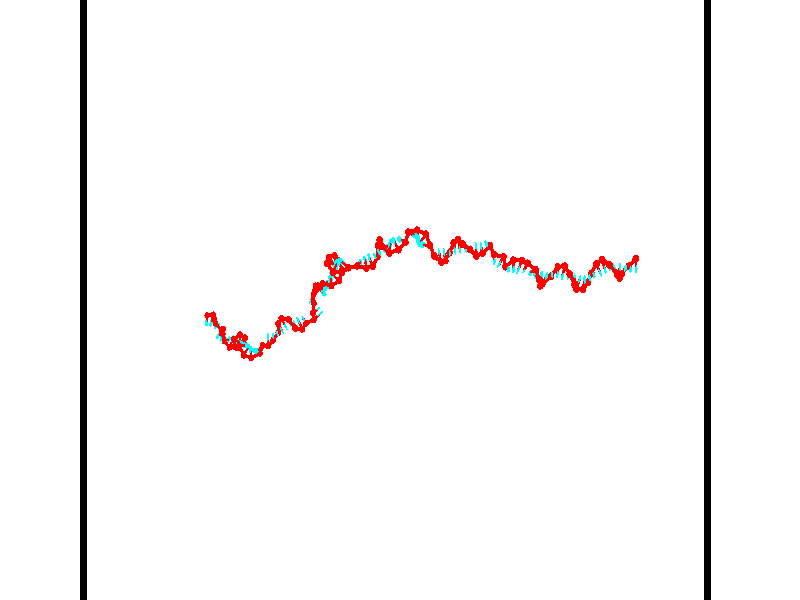 // switches for output
#declare DRAW_BASES = 1; // possible values are 0, 1; only relevant for DNA ribbons
#declare DRAW_BASES_TYPE = 3; // possible values are 1, 2, 3; only relevant for DNA ribbons
#declare DRAW_FOG = 0; // set to 1 to enable fog

#include "colors.inc"

#include "transforms.inc"
background { rgb <1, 1, 1>}

#default {
   normal{
       ripples 0.25
       frequency 0.20
       turbulence 0.2
       lambda 5
   }
	finish {
		phong 0.1
		phong_size 40.
	}
}

// original window dimensions: 1024x640


// camera settings

camera {
	sky <-0, 1, 0>
	up <-0, 1, 0>
	right 1.6 * <0.99995, 0, 0.00999983>
	location <54.4867, 55, 106.329>
	look_at <55, 55, 55.0001>
	direction <0.513302, 0, -51.3289>
	angle 67.0682
}


# declare cpy_camera_pos = <54.4867, 55, 106.329>;
# if (DRAW_FOG = 1)
fog {
	fog_type 2
	up vnormalize(cpy_camera_pos)
	color rgbt<1,1,1,0.3>
	distance 1e-5
	fog_alt 3e-3
	fog_offset 88
}
# end


// LIGHTS

# declare lum = 6;
global_settings {
	ambient_light rgb lum * <0.05, 0.05, 0.05>
	max_trace_level 15
}# declare cpy_direct_light_amount = 0.25;
light_source
{	1000 * <-0.98995, -1, 1.00995>,
	rgb lum * cpy_direct_light_amount
	parallel
}

light_source
{	1000 * <0.98995, 1, -1.00995>,
	rgb lum * cpy_direct_light_amount
	parallel
}

// strand 0

// nucleotide -1

// particle -1
sphere {
	<36.716969, 53.782848, 48.718632> 0.250000
	pigment { color rgbt <1,0,0,0> }
	no_shadow
}
cylinder {
	<36.743378, 53.449272, 48.937790>,  <36.759224, 53.249126, 49.069283>, 0.100000
	pigment { color rgbt <1,0,0,0> }
	no_shadow
}
cylinder {
	<36.743378, 53.449272, 48.937790>,  <36.716969, 53.782848, 48.718632>, 0.100000
	pigment { color rgbt <1,0,0,0> }
	no_shadow
}

// particle -1
sphere {
	<36.743378, 53.449272, 48.937790> 0.100000
	pigment { color rgbt <1,0,0,0> }
	no_shadow
}
sphere {
	0, 1
	scale<0.080000,0.200000,0.300000>
	matrix <0.908375, 0.277451, 0.312850,
		-0.412911, 0.477038, 0.775848,
		0.066019, -0.833940, 0.547892,
		36.763184, 53.199089, 49.102158>
	pigment { color rgbt <0,1,1,0> }
	no_shadow
}
cylinder {
	<37.391903, 53.849613, 49.085621>,  <36.716969, 53.782848, 48.718632>, 0.130000
	pigment { color rgbt <1,0,0,0> }
	no_shadow
}

// nucleotide -1

// particle -1
sphere {
	<37.391903, 53.849613, 49.085621> 0.250000
	pigment { color rgbt <1,0,0,0> }
	no_shadow
}
cylinder {
	<37.306744, 53.468189, 49.170845>,  <37.255650, 53.239334, 49.221981>, 0.100000
	pigment { color rgbt <1,0,0,0> }
	no_shadow
}
cylinder {
	<37.306744, 53.468189, 49.170845>,  <37.391903, 53.849613, 49.085621>, 0.100000
	pigment { color rgbt <1,0,0,0> }
	no_shadow
}

// particle -1
sphere {
	<37.306744, 53.468189, 49.170845> 0.100000
	pigment { color rgbt <1,0,0,0> }
	no_shadow
}
sphere {
	0, 1
	scale<0.080000,0.200000,0.300000>
	matrix <0.896840, -0.104173, 0.429913,
		-0.387754, 0.282608, 0.877371,
		-0.212895, -0.953562, 0.213061,
		37.242874, 53.182121, 49.234764>
	pigment { color rgbt <0,1,1,0> }
	no_shadow
}
cylinder {
	<37.652298, 53.579346, 49.660931>,  <37.391903, 53.849613, 49.085621>, 0.130000
	pigment { color rgbt <1,0,0,0> }
	no_shadow
}

// nucleotide -1

// particle -1
sphere {
	<37.652298, 53.579346, 49.660931> 0.250000
	pigment { color rgbt <1,0,0,0> }
	no_shadow
}
cylinder {
	<37.658604, 53.233253, 49.460480>,  <37.662388, 53.025597, 49.340210>, 0.100000
	pigment { color rgbt <1,0,0,0> }
	no_shadow
}
cylinder {
	<37.658604, 53.233253, 49.460480>,  <37.652298, 53.579346, 49.660931>, 0.100000
	pigment { color rgbt <1,0,0,0> }
	no_shadow
}

// particle -1
sphere {
	<37.658604, 53.233253, 49.460480> 0.100000
	pigment { color rgbt <1,0,0,0> }
	no_shadow
}
sphere {
	0, 1
	scale<0.080000,0.200000,0.300000>
	matrix <0.918858, -0.185092, 0.348483,
		-0.394273, -0.465954, 0.792108,
		0.015764, -0.865233, -0.501123,
		37.663334, 52.973682, 49.310143>
	pigment { color rgbt <0,1,1,0> }
	no_shadow
}
cylinder {
	<37.928883, 53.194080, 50.184013>,  <37.652298, 53.579346, 49.660931>, 0.130000
	pigment { color rgbt <1,0,0,0> }
	no_shadow
}

// nucleotide -1

// particle -1
sphere {
	<37.928883, 53.194080, 50.184013> 0.250000
	pigment { color rgbt <1,0,0,0> }
	no_shadow
}
cylinder {
	<37.985859, 53.087399, 49.802734>,  <38.020046, 53.023388, 49.573967>, 0.100000
	pigment { color rgbt <1,0,0,0> }
	no_shadow
}
cylinder {
	<37.985859, 53.087399, 49.802734>,  <37.928883, 53.194080, 50.184013>, 0.100000
	pigment { color rgbt <1,0,0,0> }
	no_shadow
}

// particle -1
sphere {
	<37.985859, 53.087399, 49.802734> 0.100000
	pigment { color rgbt <1,0,0,0> }
	no_shadow
}
sphere {
	0, 1
	scale<0.080000,0.200000,0.300000>
	matrix <0.970352, -0.152347, 0.187632,
		-0.195260, -0.951660, 0.237101,
		0.142441, -0.266708, -0.953193,
		38.028591, 53.007385, 49.516777>
	pigment { color rgbt <0,1,1,0> }
	no_shadow
}
cylinder {
	<38.522469, 52.602154, 50.176067>,  <37.928883, 53.194080, 50.184013>, 0.130000
	pigment { color rgbt <1,0,0,0> }
	no_shadow
}

// nucleotide -1

// particle -1
sphere {
	<38.522469, 52.602154, 50.176067> 0.250000
	pigment { color rgbt <1,0,0,0> }
	no_shadow
}
cylinder {
	<38.405792, 52.385544, 50.491451>,  <38.335789, 52.255577, 50.680683>, 0.100000
	pigment { color rgbt <1,0,0,0> }
	no_shadow
}
cylinder {
	<38.405792, 52.385544, 50.491451>,  <38.522469, 52.602154, 50.176067>, 0.100000
	pigment { color rgbt <1,0,0,0> }
	no_shadow
}

// particle -1
sphere {
	<38.405792, 52.385544, 50.491451> 0.100000
	pigment { color rgbt <1,0,0,0> }
	no_shadow
}
sphere {
	0, 1
	scale<0.080000,0.200000,0.300000>
	matrix <0.954072, -0.223578, 0.199400,
		0.068303, 0.810412, 0.581865,
		-0.291688, -0.541521, 0.788463,
		38.318287, 52.223087, 50.727989>
	pigment { color rgbt <0,1,1,0> }
	no_shadow
}
cylinder {
	<38.836857, 52.789944, 50.830238>,  <38.522469, 52.602154, 50.176067>, 0.130000
	pigment { color rgbt <1,0,0,0> }
	no_shadow
}

// nucleotide -1

// particle -1
sphere {
	<38.836857, 52.789944, 50.830238> 0.250000
	pigment { color rgbt <1,0,0,0> }
	no_shadow
}
cylinder {
	<38.744061, 52.401321, 50.849262>,  <38.688381, 52.168148, 50.860676>, 0.100000
	pigment { color rgbt <1,0,0,0> }
	no_shadow
}
cylinder {
	<38.744061, 52.401321, 50.849262>,  <38.836857, 52.789944, 50.830238>, 0.100000
	pigment { color rgbt <1,0,0,0> }
	no_shadow
}

// particle -1
sphere {
	<38.744061, 52.401321, 50.849262> 0.100000
	pigment { color rgbt <1,0,0,0> }
	no_shadow
}
sphere {
	0, 1
	scale<0.080000,0.200000,0.300000>
	matrix <0.956585, -0.219006, 0.192307,
		-0.176422, 0.090105, 0.980182,
		-0.231994, -0.971554, 0.047555,
		38.674461, 52.109856, 50.863529>
	pigment { color rgbt <0,1,1,0> }
	no_shadow
}
cylinder {
	<38.965298, 52.454056, 51.456352>,  <38.836857, 52.789944, 50.830238>, 0.130000
	pigment { color rgbt <1,0,0,0> }
	no_shadow
}

// nucleotide -1

// particle -1
sphere {
	<38.965298, 52.454056, 51.456352> 0.250000
	pigment { color rgbt <1,0,0,0> }
	no_shadow
}
cylinder {
	<39.010937, 52.206097, 51.145817>,  <39.038319, 52.057320, 50.959496>, 0.100000
	pigment { color rgbt <1,0,0,0> }
	no_shadow
}
cylinder {
	<39.010937, 52.206097, 51.145817>,  <38.965298, 52.454056, 51.456352>, 0.100000
	pigment { color rgbt <1,0,0,0> }
	no_shadow
}

// particle -1
sphere {
	<39.010937, 52.206097, 51.145817> 0.100000
	pigment { color rgbt <1,0,0,0> }
	no_shadow
}
sphere {
	0, 1
	scale<0.080000,0.200000,0.300000>
	matrix <0.976094, -0.075566, 0.203788,
		-0.184993, -0.781035, 0.596458,
		0.114093, -0.619899, -0.776343,
		39.045166, 52.020126, 50.912914>
	pigment { color rgbt <0,1,1,0> }
	no_shadow
}
cylinder {
	<39.201359, 51.912151, 51.734783>,  <38.965298, 52.454056, 51.456352>, 0.130000
	pigment { color rgbt <1,0,0,0> }
	no_shadow
}

// nucleotide -1

// particle -1
sphere {
	<39.201359, 51.912151, 51.734783> 0.250000
	pigment { color rgbt <1,0,0,0> }
	no_shadow
}
cylinder {
	<39.321045, 51.976250, 51.358528>,  <39.392857, 52.014709, 51.132774>, 0.100000
	pigment { color rgbt <1,0,0,0> }
	no_shadow
}
cylinder {
	<39.321045, 51.976250, 51.358528>,  <39.201359, 51.912151, 51.734783>, 0.100000
	pigment { color rgbt <1,0,0,0> }
	no_shadow
}

// particle -1
sphere {
	<39.321045, 51.976250, 51.358528> 0.100000
	pigment { color rgbt <1,0,0,0> }
	no_shadow
}
sphere {
	0, 1
	scale<0.080000,0.200000,0.300000>
	matrix <0.954140, -0.040563, 0.296601,
		0.009375, -0.986243, -0.165037,
		0.299215, 0.160249, -0.940633,
		39.410809, 52.024323, 51.076340>
	pigment { color rgbt <0,1,1,0> }
	no_shadow
}
cylinder {
	<39.530205, 51.405853, 51.304871>,  <39.201359, 51.912151, 51.734783>, 0.130000
	pigment { color rgbt <1,0,0,0> }
	no_shadow
}

// nucleotide -1

// particle -1
sphere {
	<39.530205, 51.405853, 51.304871> 0.250000
	pigment { color rgbt <1,0,0,0> }
	no_shadow
}
cylinder {
	<39.691818, 51.765835, 51.239342>,  <39.788788, 51.981823, 51.200024>, 0.100000
	pigment { color rgbt <1,0,0,0> }
	no_shadow
}
cylinder {
	<39.691818, 51.765835, 51.239342>,  <39.530205, 51.405853, 51.304871>, 0.100000
	pigment { color rgbt <1,0,0,0> }
	no_shadow
}

// particle -1
sphere {
	<39.691818, 51.765835, 51.239342> 0.100000
	pigment { color rgbt <1,0,0,0> }
	no_shadow
}
sphere {
	0, 1
	scale<0.080000,0.200000,0.300000>
	matrix <0.831430, -0.286625, 0.475994,
		0.381415, -0.328530, -0.864055,
		0.404038, 0.899952, -0.163827,
		39.813030, 52.035820, 51.190193>
	pigment { color rgbt <0,1,1,0> }
	no_shadow
}
cylinder {
	<40.147675, 51.362064, 51.029362>,  <39.530205, 51.405853, 51.304871>, 0.130000
	pigment { color rgbt <1,0,0,0> }
	no_shadow
}

// nucleotide -1

// particle -1
sphere {
	<40.147675, 51.362064, 51.029362> 0.250000
	pigment { color rgbt <1,0,0,0> }
	no_shadow
}
cylinder {
	<40.132504, 51.706505, 51.232170>,  <40.123402, 51.913170, 51.353855>, 0.100000
	pigment { color rgbt <1,0,0,0> }
	no_shadow
}
cylinder {
	<40.132504, 51.706505, 51.232170>,  <40.147675, 51.362064, 51.029362>, 0.100000
	pigment { color rgbt <1,0,0,0> }
	no_shadow
}

// particle -1
sphere {
	<40.132504, 51.706505, 51.232170> 0.100000
	pigment { color rgbt <1,0,0,0> }
	no_shadow
}
sphere {
	0, 1
	scale<0.080000,0.200000,0.300000>
	matrix <0.776648, -0.293873, 0.557186,
		0.628792, 0.414909, -0.657625,
		-0.037923, 0.861098, 0.507023,
		40.121128, 51.964832, 51.384277>
	pigment { color rgbt <0,1,1,0> }
	no_shadow
}
cylinder {
	<40.841606, 51.683529, 51.217487>,  <40.147675, 51.362064, 51.029362>, 0.130000
	pigment { color rgbt <1,0,0,0> }
	no_shadow
}

// nucleotide -1

// particle -1
sphere {
	<40.841606, 51.683529, 51.217487> 0.250000
	pigment { color rgbt <1,0,0,0> }
	no_shadow
}
cylinder {
	<40.589180, 51.765659, 51.516716>,  <40.437725, 51.814938, 51.696251>, 0.100000
	pigment { color rgbt <1,0,0,0> }
	no_shadow
}
cylinder {
	<40.589180, 51.765659, 51.516716>,  <40.841606, 51.683529, 51.217487>, 0.100000
	pigment { color rgbt <1,0,0,0> }
	no_shadow
}

// particle -1
sphere {
	<40.589180, 51.765659, 51.516716> 0.100000
	pigment { color rgbt <1,0,0,0> }
	no_shadow
}
sphere {
	0, 1
	scale<0.080000,0.200000,0.300000>
	matrix <0.718319, -0.209423, 0.663446,
		0.292884, 0.956025, -0.015329,
		-0.631061, 0.205324, 0.748067,
		40.399860, 51.827255, 51.741135>
	pigment { color rgbt <0,1,1,0> }
	no_shadow
}
cylinder {
	<41.097145, 52.172558, 51.861515>,  <40.841606, 51.683529, 51.217487>, 0.130000
	pigment { color rgbt <1,0,0,0> }
	no_shadow
}

// nucleotide -1

// particle -1
sphere {
	<41.097145, 52.172558, 51.861515> 0.250000
	pigment { color rgbt <1,0,0,0> }
	no_shadow
}
cylinder {
	<40.854206, 51.896927, 52.019657>,  <40.708443, 51.731548, 52.114544>, 0.100000
	pigment { color rgbt <1,0,0,0> }
	no_shadow
}
cylinder {
	<40.854206, 51.896927, 52.019657>,  <41.097145, 52.172558, 51.861515>, 0.100000
	pigment { color rgbt <1,0,0,0> }
	no_shadow
}

// particle -1
sphere {
	<40.854206, 51.896927, 52.019657> 0.100000
	pigment { color rgbt <1,0,0,0> }
	no_shadow
}
sphere {
	0, 1
	scale<0.080000,0.200000,0.300000>
	matrix <0.564485, -0.024139, 0.825090,
		-0.559004, 0.724290, 0.403632,
		-0.607348, -0.689073, 0.395357,
		40.672001, 51.690205, 52.138264>
	pigment { color rgbt <0,1,1,0> }
	no_shadow
}
cylinder {
	<40.745937, 52.427193, 52.380344>,  <41.097145, 52.172558, 51.861515>, 0.130000
	pigment { color rgbt <1,0,0,0> }
	no_shadow
}

// nucleotide -1

// particle -1
sphere {
	<40.745937, 52.427193, 52.380344> 0.250000
	pigment { color rgbt <1,0,0,0> }
	no_shadow
}
cylinder {
	<40.788536, 52.037647, 52.460594>,  <40.814095, 51.803921, 52.508743>, 0.100000
	pigment { color rgbt <1,0,0,0> }
	no_shadow
}
cylinder {
	<40.788536, 52.037647, 52.460594>,  <40.745937, 52.427193, 52.380344>, 0.100000
	pigment { color rgbt <1,0,0,0> }
	no_shadow
}

// particle -1
sphere {
	<40.788536, 52.037647, 52.460594> 0.100000
	pigment { color rgbt <1,0,0,0> }
	no_shadow
}
sphere {
	0, 1
	scale<0.080000,0.200000,0.300000>
	matrix <0.469706, 0.227113, 0.853110,
		-0.876376, 0.003383, 0.481616,
		0.106495, -0.973862, 0.200626,
		40.820484, 51.745487, 52.520782>
	pigment { color rgbt <0,1,1,0> }
	no_shadow
}
cylinder {
	<40.400326, 52.126003, 53.045464>,  <40.745937, 52.427193, 52.380344>, 0.130000
	pigment { color rgbt <1,0,0,0> }
	no_shadow
}

// nucleotide -1

// particle -1
sphere {
	<40.400326, 52.126003, 53.045464> 0.250000
	pigment { color rgbt <1,0,0,0> }
	no_shadow
}
cylinder {
	<40.739269, 51.943432, 52.936905>,  <40.942635, 51.833889, 52.871769>, 0.100000
	pigment { color rgbt <1,0,0,0> }
	no_shadow
}
cylinder {
	<40.739269, 51.943432, 52.936905>,  <40.400326, 52.126003, 53.045464>, 0.100000
	pigment { color rgbt <1,0,0,0> }
	no_shadow
}

// particle -1
sphere {
	<40.739269, 51.943432, 52.936905> 0.100000
	pigment { color rgbt <1,0,0,0> }
	no_shadow
}
sphere {
	0, 1
	scale<0.080000,0.200000,0.300000>
	matrix <0.422718, 0.270475, 0.864958,
		-0.321385, -0.847655, 0.422130,
		0.847361, -0.456426, -0.271392,
		40.993477, 51.806503, 52.855488>
	pigment { color rgbt <0,1,1,0> }
	no_shadow
}
cylinder {
	<40.587433, 51.590412, 53.558903>,  <40.400326, 52.126003, 53.045464>, 0.130000
	pigment { color rgbt <1,0,0,0> }
	no_shadow
}

// nucleotide -1

// particle -1
sphere {
	<40.587433, 51.590412, 53.558903> 0.250000
	pigment { color rgbt <1,0,0,0> }
	no_shadow
}
cylinder {
	<40.922115, 51.680618, 53.359276>,  <41.122925, 51.734741, 53.239498>, 0.100000
	pigment { color rgbt <1,0,0,0> }
	no_shadow
}
cylinder {
	<40.922115, 51.680618, 53.359276>,  <40.587433, 51.590412, 53.558903>, 0.100000
	pigment { color rgbt <1,0,0,0> }
	no_shadow
}

// particle -1
sphere {
	<40.922115, 51.680618, 53.359276> 0.100000
	pigment { color rgbt <1,0,0,0> }
	no_shadow
}
sphere {
	0, 1
	scale<0.080000,0.200000,0.300000>
	matrix <0.489838, 0.099367, 0.866132,
		0.244919, -0.969158, -0.027326,
		0.836704, 0.225518, -0.499068,
		41.173126, 51.748272, 53.209557>
	pigment { color rgbt <0,1,1,0> }
	no_shadow
}
cylinder {
	<41.079830, 51.703030, 54.017883>,  <40.587433, 51.590412, 53.558903>, 0.130000
	pigment { color rgbt <1,0,0,0> }
	no_shadow
}

// nucleotide -1

// particle -1
sphere {
	<41.079830, 51.703030, 54.017883> 0.250000
	pigment { color rgbt <1,0,0,0> }
	no_shadow
}
cylinder {
	<41.316055, 51.701530, 53.695091>,  <41.457790, 51.700630, 53.501415>, 0.100000
	pigment { color rgbt <1,0,0,0> }
	no_shadow
}
cylinder {
	<41.316055, 51.701530, 53.695091>,  <41.079830, 51.703030, 54.017883>, 0.100000
	pigment { color rgbt <1,0,0,0> }
	no_shadow
}

// particle -1
sphere {
	<41.316055, 51.701530, 53.695091> 0.100000
	pigment { color rgbt <1,0,0,0> }
	no_shadow
}
sphere {
	0, 1
	scale<0.080000,0.200000,0.300000>
	matrix <0.803343, -0.092230, 0.588332,
		-0.076632, -0.995731, -0.051459,
		0.590566, -0.003746, -0.806981,
		41.493225, 51.700405, 53.452995>
	pigment { color rgbt <0,1,1,0> }
	no_shadow
}
cylinder {
	<41.480965, 51.010056, 53.932407>,  <41.079830, 51.703030, 54.017883>, 0.130000
	pigment { color rgbt <1,0,0,0> }
	no_shadow
}

// nucleotide -1

// particle -1
sphere {
	<41.480965, 51.010056, 53.932407> 0.250000
	pigment { color rgbt <1,0,0,0> }
	no_shadow
}
cylinder {
	<41.659683, 51.331844, 53.775848>,  <41.766914, 51.524918, 53.681911>, 0.100000
	pigment { color rgbt <1,0,0,0> }
	no_shadow
}
cylinder {
	<41.659683, 51.331844, 53.775848>,  <41.480965, 51.010056, 53.932407>, 0.100000
	pigment { color rgbt <1,0,0,0> }
	no_shadow
}

// particle -1
sphere {
	<41.659683, 51.331844, 53.775848> 0.100000
	pigment { color rgbt <1,0,0,0> }
	no_shadow
}
sphere {
	0, 1
	scale<0.080000,0.200000,0.300000>
	matrix <0.849551, -0.244388, 0.467480,
		0.280424, -0.541380, -0.792635,
		0.446795, 0.804476, -0.391397,
		41.793720, 51.573189, 53.658428>
	pigment { color rgbt <0,1,1,0> }
	no_shadow
}
cylinder {
	<42.059856, 50.788956, 53.556908>,  <41.480965, 51.010056, 53.932407>, 0.130000
	pigment { color rgbt <1,0,0,0> }
	no_shadow
}

// nucleotide -1

// particle -1
sphere {
	<42.059856, 50.788956, 53.556908> 0.250000
	pigment { color rgbt <1,0,0,0> }
	no_shadow
}
cylinder {
	<42.073341, 51.134022, 53.758766>,  <42.081432, 51.341061, 53.879883>, 0.100000
	pigment { color rgbt <1,0,0,0> }
	no_shadow
}
cylinder {
	<42.073341, 51.134022, 53.758766>,  <42.059856, 50.788956, 53.556908>, 0.100000
	pigment { color rgbt <1,0,0,0> }
	no_shadow
}

// particle -1
sphere {
	<42.073341, 51.134022, 53.758766> 0.100000
	pigment { color rgbt <1,0,0,0> }
	no_shadow
}
sphere {
	0, 1
	scale<0.080000,0.200000,0.300000>
	matrix <0.747609, -0.356870, 0.560111,
		0.663283, 0.358396, -0.656969,
		0.033711, 0.862668, 0.504646,
		42.083454, 51.392822, 53.910160>
	pigment { color rgbt <0,1,1,0> }
	no_shadow
}
cylinder {
	<42.768162, 51.118137, 53.485313>,  <42.059856, 50.788956, 53.556908>, 0.130000
	pigment { color rgbt <1,0,0,0> }
	no_shadow
}

// nucleotide -1

// particle -1
sphere {
	<42.768162, 51.118137, 53.485313> 0.250000
	pigment { color rgbt <1,0,0,0> }
	no_shadow
}
cylinder {
	<42.575638, 51.253548, 53.808727>,  <42.460121, 51.334793, 54.002777>, 0.100000
	pigment { color rgbt <1,0,0,0> }
	no_shadow
}
cylinder {
	<42.575638, 51.253548, 53.808727>,  <42.768162, 51.118137, 53.485313>, 0.100000
	pigment { color rgbt <1,0,0,0> }
	no_shadow
}

// particle -1
sphere {
	<42.575638, 51.253548, 53.808727> 0.100000
	pigment { color rgbt <1,0,0,0> }
	no_shadow
}
sphere {
	0, 1
	scale<0.080000,0.200000,0.300000>
	matrix <0.826692, -0.131341, 0.547111,
		0.291408, 0.931744, -0.216643,
		-0.481313, 0.338530, 0.808539,
		42.431244, 51.355106, 54.051289>
	pigment { color rgbt <0,1,1,0> }
	no_shadow
}
cylinder {
	<43.108505, 51.708294, 53.868252>,  <42.768162, 51.118137, 53.485313>, 0.130000
	pigment { color rgbt <1,0,0,0> }
	no_shadow
}

// nucleotide -1

// particle -1
sphere {
	<43.108505, 51.708294, 53.868252> 0.250000
	pigment { color rgbt <1,0,0,0> }
	no_shadow
}
cylinder {
	<42.886917, 51.512276, 54.137466>,  <42.753963, 51.394665, 54.298996>, 0.100000
	pigment { color rgbt <1,0,0,0> }
	no_shadow
}
cylinder {
	<42.886917, 51.512276, 54.137466>,  <43.108505, 51.708294, 53.868252>, 0.100000
	pigment { color rgbt <1,0,0,0> }
	no_shadow
}

// particle -1
sphere {
	<42.886917, 51.512276, 54.137466> 0.100000
	pigment { color rgbt <1,0,0,0> }
	no_shadow
}
sphere {
	0, 1
	scale<0.080000,0.200000,0.300000>
	matrix <0.812339, -0.141167, 0.565842,
		-0.182278, 0.860190, 0.476285,
		-0.553968, -0.490046, 0.673034,
		42.720726, 51.365261, 54.339378>
	pigment { color rgbt <0,1,1,0> }
	no_shadow
}
cylinder {
	<43.689861, 51.713852, 54.409996>,  <43.108505, 51.708294, 53.868252>, 0.130000
	pigment { color rgbt <1,0,0,0> }
	no_shadow
}

// nucleotide -1

// particle -1
sphere {
	<43.689861, 51.713852, 54.409996> 0.250000
	pigment { color rgbt <1,0,0,0> }
	no_shadow
}
cylinder {
	<43.706932, 52.083122, 54.562794>,  <43.717175, 52.304684, 54.654472>, 0.100000
	pigment { color rgbt <1,0,0,0> }
	no_shadow
}
cylinder {
	<43.706932, 52.083122, 54.562794>,  <43.689861, 51.713852, 54.409996>, 0.100000
	pigment { color rgbt <1,0,0,0> }
	no_shadow
}

// particle -1
sphere {
	<43.706932, 52.083122, 54.562794> 0.100000
	pigment { color rgbt <1,0,0,0> }
	no_shadow
}
sphere {
	0, 1
	scale<0.080000,0.200000,0.300000>
	matrix <0.991257, 0.008660, -0.131662,
		-0.124856, 0.384273, -0.914738,
		0.042672, 0.923179, 0.381995,
		43.719734, 52.360077, 54.677391>
	pigment { color rgbt <0,1,1,0> }
	no_shadow
}
cylinder {
	<44.030296, 52.098892, 53.941006>,  <43.689861, 51.713852, 54.409996>, 0.130000
	pigment { color rgbt <1,0,0,0> }
	no_shadow
}

// nucleotide -1

// particle -1
sphere {
	<44.030296, 52.098892, 53.941006> 0.250000
	pigment { color rgbt <1,0,0,0> }
	no_shadow
}
cylinder {
	<44.084816, 52.306862, 54.278313>,  <44.117527, 52.431644, 54.480698>, 0.100000
	pigment { color rgbt <1,0,0,0> }
	no_shadow
}
cylinder {
	<44.084816, 52.306862, 54.278313>,  <44.030296, 52.098892, 53.941006>, 0.100000
	pigment { color rgbt <1,0,0,0> }
	no_shadow
}

// particle -1
sphere {
	<44.084816, 52.306862, 54.278313> 0.100000
	pigment { color rgbt <1,0,0,0> }
	no_shadow
}
sphere {
	0, 1
	scale<0.080000,0.200000,0.300000>
	matrix <0.971574, 0.096162, -0.216323,
		-0.193562, 0.848782, -0.492038,
		0.136296, 0.519924, 0.843269,
		44.125706, 52.462837, 54.531292>
	pigment { color rgbt <0,1,1,0> }
	no_shadow
}
cylinder {
	<44.467747, 52.660912, 53.910751>,  <44.030296, 52.098892, 53.941006>, 0.130000
	pigment { color rgbt <1,0,0,0> }
	no_shadow
}

// nucleotide -1

// particle -1
sphere {
	<44.467747, 52.660912, 53.910751> 0.250000
	pigment { color rgbt <1,0,0,0> }
	no_shadow
}
cylinder {
	<44.500015, 52.619137, 54.307251>,  <44.519379, 52.594070, 54.545151>, 0.100000
	pigment { color rgbt <1,0,0,0> }
	no_shadow
}
cylinder {
	<44.500015, 52.619137, 54.307251>,  <44.467747, 52.660912, 53.910751>, 0.100000
	pigment { color rgbt <1,0,0,0> }
	no_shadow
}

// particle -1
sphere {
	<44.500015, 52.619137, 54.307251> 0.100000
	pigment { color rgbt <1,0,0,0> }
	no_shadow
}
sphere {
	0, 1
	scale<0.080000,0.200000,0.300000>
	matrix <0.945919, 0.321525, -0.043109,
		-0.314211, 0.941124, 0.124730,
		0.080675, -0.104439, 0.991254,
		44.524220, 52.587807, 54.604626>
	pigment { color rgbt <0,1,1,0> }
	no_shadow
}
cylinder {
	<44.523464, 53.309818, 54.325432>,  <44.467747, 52.660912, 53.910751>, 0.130000
	pigment { color rgbt <1,0,0,0> }
	no_shadow
}

// nucleotide -1

// particle -1
sphere {
	<44.523464, 53.309818, 54.325432> 0.250000
	pigment { color rgbt <1,0,0,0> }
	no_shadow
}
cylinder {
	<44.746563, 53.023037, 54.492714>,  <44.880421, 52.850967, 54.593082>, 0.100000
	pigment { color rgbt <1,0,0,0> }
	no_shadow
}
cylinder {
	<44.746563, 53.023037, 54.492714>,  <44.523464, 53.309818, 54.325432>, 0.100000
	pigment { color rgbt <1,0,0,0> }
	no_shadow
}

// particle -1
sphere {
	<44.746563, 53.023037, 54.492714> 0.100000
	pigment { color rgbt <1,0,0,0> }
	no_shadow
}
sphere {
	0, 1
	scale<0.080000,0.200000,0.300000>
	matrix <0.829508, 0.499045, -0.250739,
		-0.028936, 0.486755, 0.873059,
		0.557745, -0.716954, 0.418208,
		44.913887, 52.807949, 54.618176>
	pigment { color rgbt <0,1,1,0> }
	no_shadow
}
cylinder {
	<44.885284, 53.701454, 54.760887>,  <44.523464, 53.309818, 54.325432>, 0.130000
	pigment { color rgbt <1,0,0,0> }
	no_shadow
}

// nucleotide -1

// particle -1
sphere {
	<44.885284, 53.701454, 54.760887> 0.250000
	pigment { color rgbt <1,0,0,0> }
	no_shadow
}
cylinder {
	<45.064320, 53.366768, 54.634666>,  <45.171741, 53.165955, 54.558933>, 0.100000
	pigment { color rgbt <1,0,0,0> }
	no_shadow
}
cylinder {
	<45.064320, 53.366768, 54.634666>,  <44.885284, 53.701454, 54.760887>, 0.100000
	pigment { color rgbt <1,0,0,0> }
	no_shadow
}

// particle -1
sphere {
	<45.064320, 53.366768, 54.634666> 0.100000
	pigment { color rgbt <1,0,0,0> }
	no_shadow
}
sphere {
	0, 1
	scale<0.080000,0.200000,0.300000>
	matrix <0.790025, 0.535309, -0.298839,
		0.418963, -0.115540, 0.900622,
		0.447584, -0.836717, -0.315554,
		45.198593, 53.115753, 54.540001>
	pigment { color rgbt <0,1,1,0> }
	no_shadow
}
cylinder {
	<45.565109, 53.623688, 55.062084>,  <44.885284, 53.701454, 54.760887>, 0.130000
	pigment { color rgbt <1,0,0,0> }
	no_shadow
}

// nucleotide -1

// particle -1
sphere {
	<45.565109, 53.623688, 55.062084> 0.250000
	pigment { color rgbt <1,0,0,0> }
	no_shadow
}
cylinder {
	<45.557846, 53.440750, 54.706444>,  <45.553490, 53.330986, 54.493057>, 0.100000
	pigment { color rgbt <1,0,0,0> }
	no_shadow
}
cylinder {
	<45.557846, 53.440750, 54.706444>,  <45.565109, 53.623688, 55.062084>, 0.100000
	pigment { color rgbt <1,0,0,0> }
	no_shadow
}

// particle -1
sphere {
	<45.557846, 53.440750, 54.706444> 0.100000
	pigment { color rgbt <1,0,0,0> }
	no_shadow
}
sphere {
	0, 1
	scale<0.080000,0.200000,0.300000>
	matrix <0.898360, 0.382882, -0.215294,
		0.438885, -0.802644, 0.403908,
		-0.018155, -0.457344, -0.889104,
		45.552399, 53.303547, 54.439713>
	pigment { color rgbt <0,1,1,0> }
	no_shadow
}
cylinder {
	<46.098030, 52.988327, 54.927872>,  <45.565109, 53.623688, 55.062084>, 0.130000
	pigment { color rgbt <1,0,0,0> }
	no_shadow
}

// nucleotide -1

// particle -1
sphere {
	<46.098030, 52.988327, 54.927872> 0.250000
	pigment { color rgbt <1,0,0,0> }
	no_shadow
}
cylinder {
	<45.988136, 53.208496, 54.612518>,  <45.922199, 53.340599, 54.423306>, 0.100000
	pigment { color rgbt <1,0,0,0> }
	no_shadow
}
cylinder {
	<45.988136, 53.208496, 54.612518>,  <46.098030, 52.988327, 54.927872>, 0.100000
	pigment { color rgbt <1,0,0,0> }
	no_shadow
}

// particle -1
sphere {
	<45.988136, 53.208496, 54.612518> 0.100000
	pigment { color rgbt <1,0,0,0> }
	no_shadow
}
sphere {
	0, 1
	scale<0.080000,0.200000,0.300000>
	matrix <0.902345, 0.430798, -0.013682,
		0.332103, -0.715153, -0.615031,
		-0.274739, 0.550427, -0.788384,
		45.905716, 53.373623, 54.376003>
	pigment { color rgbt <0,1,1,0> }
	no_shadow
}
cylinder {
	<46.626003, 52.909004, 54.389046>,  <46.098030, 52.988327, 54.927872>, 0.130000
	pigment { color rgbt <1,0,0,0> }
	no_shadow
}

// nucleotide -1

// particle -1
sphere {
	<46.626003, 52.909004, 54.389046> 0.250000
	pigment { color rgbt <1,0,0,0> }
	no_shadow
}
cylinder {
	<46.431862, 53.257370, 54.419865>,  <46.315376, 53.466389, 54.438354>, 0.100000
	pigment { color rgbt <1,0,0,0> }
	no_shadow
}
cylinder {
	<46.431862, 53.257370, 54.419865>,  <46.626003, 52.909004, 54.389046>, 0.100000
	pigment { color rgbt <1,0,0,0> }
	no_shadow
}

// particle -1
sphere {
	<46.431862, 53.257370, 54.419865> 0.100000
	pigment { color rgbt <1,0,0,0> }
	no_shadow
}
sphere {
	0, 1
	scale<0.080000,0.200000,0.300000>
	matrix <0.859170, 0.458761, 0.226637,
		0.162037, 0.176195, -0.970927,
		-0.485356, 0.870915, 0.077045,
		46.286255, 53.518646, 54.442978>
	pigment { color rgbt <0,1,1,0> }
	no_shadow
}
cylinder {
	<46.868000, 53.307880, 53.889759>,  <46.626003, 52.909004, 54.389046>, 0.130000
	pigment { color rgbt <1,0,0,0> }
	no_shadow
}

// nucleotide -1

// particle -1
sphere {
	<46.868000, 53.307880, 53.889759> 0.250000
	pigment { color rgbt <1,0,0,0> }
	no_shadow
}
cylinder {
	<46.769550, 53.516357, 54.216629>,  <46.710480, 53.641445, 54.412750>, 0.100000
	pigment { color rgbt <1,0,0,0> }
	no_shadow
}
cylinder {
	<46.769550, 53.516357, 54.216629>,  <46.868000, 53.307880, 53.889759>, 0.100000
	pigment { color rgbt <1,0,0,0> }
	no_shadow
}

// particle -1
sphere {
	<46.769550, 53.516357, 54.216629> 0.100000
	pigment { color rgbt <1,0,0,0> }
	no_shadow
}
sphere {
	0, 1
	scale<0.080000,0.200000,0.300000>
	matrix <0.864111, 0.499882, -0.058565,
		-0.439016, 0.691718, -0.573403,
		-0.246124, 0.521195, 0.817178,
		46.695713, 53.672714, 54.461781>
	pigment { color rgbt <0,1,1,0> }
	no_shadow
}
cylinder {
	<47.538700, 53.565403, 54.010105>,  <46.868000, 53.307880, 53.889759>, 0.130000
	pigment { color rgbt <1,0,0,0> }
	no_shadow
}

// nucleotide -1

// particle -1
sphere {
	<47.538700, 53.565403, 54.010105> 0.250000
	pigment { color rgbt <1,0,0,0> }
	no_shadow
}
cylinder {
	<47.853592, 53.810757, 54.035500>,  <48.042526, 53.957970, 54.050735>, 0.100000
	pigment { color rgbt <1,0,0,0> }
	no_shadow
}
cylinder {
	<47.853592, 53.810757, 54.035500>,  <47.538700, 53.565403, 54.010105>, 0.100000
	pigment { color rgbt <1,0,0,0> }
	no_shadow
}

// particle -1
sphere {
	<47.853592, 53.810757, 54.035500> 0.100000
	pigment { color rgbt <1,0,0,0> }
	no_shadow
}
sphere {
	0, 1
	scale<0.080000,0.200000,0.300000>
	matrix <-0.580514, 0.771879, -0.259242,
		-0.208018, 0.167229, 0.963724,
		0.787231, 0.613382, 0.063486,
		48.089760, 53.994770, 54.054546>
	pigment { color rgbt <0,1,1,0> }
	no_shadow
}
cylinder {
	<47.564095, 54.081894, 54.626530>,  <47.538700, 53.565403, 54.010105>, 0.130000
	pigment { color rgbt <1,0,0,0> }
	no_shadow
}

// nucleotide -1

// particle -1
sphere {
	<47.564095, 54.081894, 54.626530> 0.250000
	pigment { color rgbt <1,0,0,0> }
	no_shadow
}
cylinder {
	<47.731838, 54.209663, 54.286621>,  <47.832485, 54.286324, 54.082676>, 0.100000
	pigment { color rgbt <1,0,0,0> }
	no_shadow
}
cylinder {
	<47.731838, 54.209663, 54.286621>,  <47.564095, 54.081894, 54.626530>, 0.100000
	pigment { color rgbt <1,0,0,0> }
	no_shadow
}

// particle -1
sphere {
	<47.731838, 54.209663, 54.286621> 0.100000
	pigment { color rgbt <1,0,0,0> }
	no_shadow
}
sphere {
	0, 1
	scale<0.080000,0.200000,0.300000>
	matrix <-0.670770, 0.739773, -0.052946,
		0.611726, 0.592204, 0.524486,
		0.419355, 0.319421, -0.849772,
		47.857643, 54.305489, 54.031689>
	pigment { color rgbt <0,1,1,0> }
	no_shadow
}
cylinder {
	<47.633968, 54.770302, 54.645393>,  <47.564095, 54.081894, 54.626530>, 0.130000
	pigment { color rgbt <1,0,0,0> }
	no_shadow
}

// nucleotide -1

// particle -1
sphere {
	<47.633968, 54.770302, 54.645393> 0.250000
	pigment { color rgbt <1,0,0,0> }
	no_shadow
}
cylinder {
	<47.593029, 54.679951, 54.257889>,  <47.568466, 54.625740, 54.025387>, 0.100000
	pigment { color rgbt <1,0,0,0> }
	no_shadow
}
cylinder {
	<47.593029, 54.679951, 54.257889>,  <47.633968, 54.770302, 54.645393>, 0.100000
	pigment { color rgbt <1,0,0,0> }
	no_shadow
}

// particle -1
sphere {
	<47.593029, 54.679951, 54.257889> 0.100000
	pigment { color rgbt <1,0,0,0> }
	no_shadow
}
sphere {
	0, 1
	scale<0.080000,0.200000,0.300000>
	matrix <-0.709269, 0.699406, -0.088141,
		0.697469, 0.678094, -0.231787,
		-0.102345, -0.225875, -0.968765,
		47.562325, 54.612190, 53.967258>
	pigment { color rgbt <0,1,1,0> }
	no_shadow
}
cylinder {
	<47.572739, 55.375202, 54.315411>,  <47.633968, 54.770302, 54.645393>, 0.130000
	pigment { color rgbt <1,0,0,0> }
	no_shadow
}

// nucleotide -1

// particle -1
sphere {
	<47.572739, 55.375202, 54.315411> 0.250000
	pigment { color rgbt <1,0,0,0> }
	no_shadow
}
cylinder {
	<47.392689, 55.107288, 54.079182>,  <47.284660, 54.946541, 53.937443>, 0.100000
	pigment { color rgbt <1,0,0,0> }
	no_shadow
}
cylinder {
	<47.392689, 55.107288, 54.079182>,  <47.572739, 55.375202, 54.315411>, 0.100000
	pigment { color rgbt <1,0,0,0> }
	no_shadow
}

// particle -1
sphere {
	<47.392689, 55.107288, 54.079182> 0.100000
	pigment { color rgbt <1,0,0,0> }
	no_shadow
}
sphere {
	0, 1
	scale<0.080000,0.200000,0.300000>
	matrix <-0.795137, 0.601615, -0.076268,
		0.406379, 0.435254, -0.803374,
		-0.450126, -0.669786, -0.590571,
		47.257652, 54.906353, 53.902012>
	pigment { color rgbt <0,1,1,0> }
	no_shadow
}
cylinder {
	<47.723331, 56.011490, 54.200424>,  <47.572739, 55.375202, 54.315411>, 0.130000
	pigment { color rgbt <1,0,0,0> }
	no_shadow
}

// nucleotide -1

// particle -1
sphere {
	<47.723331, 56.011490, 54.200424> 0.250000
	pigment { color rgbt <1,0,0,0> }
	no_shadow
}
cylinder {
	<47.669674, 55.733273, 53.918083>,  <47.637482, 55.566341, 53.748680>, 0.100000
	pigment { color rgbt <1,0,0,0> }
	no_shadow
}
cylinder {
	<47.669674, 55.733273, 53.918083>,  <47.723331, 56.011490, 54.200424>, 0.100000
	pigment { color rgbt <1,0,0,0> }
	no_shadow
}

// particle -1
sphere {
	<47.669674, 55.733273, 53.918083> 0.100000
	pigment { color rgbt <1,0,0,0> }
	no_shadow
}
sphere {
	0, 1
	scale<0.080000,0.200000,0.300000>
	matrix <-0.307334, 0.706365, -0.637647,
		0.942100, 0.131396, -0.308517,
		-0.134141, -0.695545, -0.705849,
		47.629433, 55.524609, 53.706329>
	pigment { color rgbt <0,1,1,0> }
	no_shadow
}
cylinder {
	<48.053818, 55.928364, 54.830265>,  <47.723331, 56.011490, 54.200424>, 0.130000
	pigment { color rgbt <1,0,0,0> }
	no_shadow
}

// nucleotide -1

// particle -1
sphere {
	<48.053818, 55.928364, 54.830265> 0.250000
	pigment { color rgbt <1,0,0,0> }
	no_shadow
}
cylinder {
	<48.321087, 55.666039, 54.970810>,  <48.481449, 55.508644, 55.055138>, 0.100000
	pigment { color rgbt <1,0,0,0> }
	no_shadow
}
cylinder {
	<48.321087, 55.666039, 54.970810>,  <48.053818, 55.928364, 54.830265>, 0.100000
	pigment { color rgbt <1,0,0,0> }
	no_shadow
}

// particle -1
sphere {
	<48.321087, 55.666039, 54.970810> 0.100000
	pigment { color rgbt <1,0,0,0> }
	no_shadow
}
sphere {
	0, 1
	scale<0.080000,0.200000,0.300000>
	matrix <0.122082, 0.562491, 0.817740,
		-0.733924, -0.503495, 0.455904,
		0.668171, -0.655817, 0.351358,
		48.521538, 55.469292, 55.076218>
	pigment { color rgbt <0,1,1,0> }
	no_shadow
}
cylinder {
	<47.858009, 55.659271, 55.476028>,  <48.053818, 55.928364, 54.830265>, 0.130000
	pigment { color rgbt <1,0,0,0> }
	no_shadow
}

// nucleotide -1

// particle -1
sphere {
	<47.858009, 55.659271, 55.476028> 0.250000
	pigment { color rgbt <1,0,0,0> }
	no_shadow
}
cylinder {
	<48.250450, 55.705303, 55.413811>,  <48.485916, 55.732922, 55.376480>, 0.100000
	pigment { color rgbt <1,0,0,0> }
	no_shadow
}
cylinder {
	<48.250450, 55.705303, 55.413811>,  <47.858009, 55.659271, 55.476028>, 0.100000
	pigment { color rgbt <1,0,0,0> }
	no_shadow
}

// particle -1
sphere {
	<48.250450, 55.705303, 55.413811> 0.100000
	pigment { color rgbt <1,0,0,0> }
	no_shadow
}
sphere {
	0, 1
	scale<0.080000,0.200000,0.300000>
	matrix <0.081049, 0.485543, 0.870447,
		0.175690, -0.866606, 0.467041,
		0.981103, 0.115076, -0.155543,
		48.544781, 55.739826, 55.367149>
	pigment { color rgbt <0,1,1,0> }
	no_shadow
}
cylinder {
	<48.145889, 55.977650, 56.094097>,  <47.858009, 55.659271, 55.476028>, 0.130000
	pigment { color rgbt <1,0,0,0> }
	no_shadow
}

// nucleotide -1

// particle -1
sphere {
	<48.145889, 55.977650, 56.094097> 0.250000
	pigment { color rgbt <1,0,0,0> }
	no_shadow
}
cylinder {
	<48.505222, 55.943489, 55.921722>,  <48.720821, 55.922993, 55.818298>, 0.100000
	pigment { color rgbt <1,0,0,0> }
	no_shadow
}
cylinder {
	<48.505222, 55.943489, 55.921722>,  <48.145889, 55.977650, 56.094097>, 0.100000
	pigment { color rgbt <1,0,0,0> }
	no_shadow
}

// particle -1
sphere {
	<48.505222, 55.943489, 55.921722> 0.100000
	pigment { color rgbt <1,0,0,0> }
	no_shadow
}
sphere {
	0, 1
	scale<0.080000,0.200000,0.300000>
	matrix <0.364395, 0.692761, 0.622333,
		0.245389, -0.716092, 0.653449,
		0.898332, -0.085400, -0.430936,
		48.774723, 55.917870, 55.792442>
	pigment { color rgbt <0,1,1,0> }
	no_shadow
}
cylinder {
	<48.640858, 56.124889, 56.665543>,  <48.145889, 55.977650, 56.094097>, 0.130000
	pigment { color rgbt <1,0,0,0> }
	no_shadow
}

// nucleotide -1

// particle -1
sphere {
	<48.640858, 56.124889, 56.665543> 0.250000
	pigment { color rgbt <1,0,0,0> }
	no_shadow
}
cylinder {
	<48.842220, 56.175865, 56.323700>,  <48.963036, 56.206451, 56.118595>, 0.100000
	pigment { color rgbt <1,0,0,0> }
	no_shadow
}
cylinder {
	<48.842220, 56.175865, 56.323700>,  <48.640858, 56.124889, 56.665543>, 0.100000
	pigment { color rgbt <1,0,0,0> }
	no_shadow
}

// particle -1
sphere {
	<48.842220, 56.175865, 56.323700> 0.100000
	pigment { color rgbt <1,0,0,0> }
	no_shadow
}
sphere {
	0, 1
	scale<0.080000,0.200000,0.300000>
	matrix <0.594144, 0.667069, 0.449457,
		0.627357, -0.734015, 0.260087,
		0.503404, 0.127441, -0.854601,
		48.993240, 56.214100, 56.067318>
	pigment { color rgbt <0,1,1,0> }
	no_shadow
}
cylinder {
	<49.348488, 55.970882, 56.640560>,  <48.640858, 56.124889, 56.665543>, 0.130000
	pigment { color rgbt <1,0,0,0> }
	no_shadow
}

// nucleotide -1

// particle -1
sphere {
	<49.348488, 55.970882, 56.640560> 0.250000
	pigment { color rgbt <1,0,0,0> }
	no_shadow
}
cylinder {
	<49.278343, 56.267921, 56.382011>,  <49.236256, 56.446144, 56.226883>, 0.100000
	pigment { color rgbt <1,0,0,0> }
	no_shadow
}
cylinder {
	<49.278343, 56.267921, 56.382011>,  <49.348488, 55.970882, 56.640560>, 0.100000
	pigment { color rgbt <1,0,0,0> }
	no_shadow
}

// particle -1
sphere {
	<49.278343, 56.267921, 56.382011> 0.100000
	pigment { color rgbt <1,0,0,0> }
	no_shadow
}
sphere {
	0, 1
	scale<0.080000,0.200000,0.300000>
	matrix <0.506922, 0.630935, 0.587326,
		0.843966, -0.224665, -0.487081,
		-0.175364, 0.742595, -0.646375,
		49.225735, 56.490700, 56.188099>
	pigment { color rgbt <0,1,1,0> }
	no_shadow
}
cylinder {
	<49.963055, 56.332317, 56.319317>,  <49.348488, 55.970882, 56.640560>, 0.130000
	pigment { color rgbt <1,0,0,0> }
	no_shadow
}

// nucleotide -1

// particle -1
sphere {
	<49.963055, 56.332317, 56.319317> 0.250000
	pigment { color rgbt <1,0,0,0> }
	no_shadow
}
cylinder {
	<49.638557, 56.562489, 56.360809>,  <49.443859, 56.700592, 56.385704>, 0.100000
	pigment { color rgbt <1,0,0,0> }
	no_shadow
}
cylinder {
	<49.638557, 56.562489, 56.360809>,  <49.963055, 56.332317, 56.319317>, 0.100000
	pigment { color rgbt <1,0,0,0> }
	no_shadow
}

// particle -1
sphere {
	<49.638557, 56.562489, 56.360809> 0.100000
	pigment { color rgbt <1,0,0,0> }
	no_shadow
}
sphere {
	0, 1
	scale<0.080000,0.200000,0.300000>
	matrix <0.470087, 0.536378, 0.700939,
		0.347705, 0.617395, -0.705638,
		-0.811245, 0.575431, 0.103728,
		49.395184, 56.735119, 56.391930>
	pigment { color rgbt <0,1,1,0> }
	no_shadow
}
cylinder {
	<50.206684, 57.039532, 56.506733>,  <49.963055, 56.332317, 56.319317>, 0.130000
	pigment { color rgbt <1,0,0,0> }
	no_shadow
}

// nucleotide -1

// particle -1
sphere {
	<50.206684, 57.039532, 56.506733> 0.250000
	pigment { color rgbt <1,0,0,0> }
	no_shadow
}
cylinder {
	<49.846836, 56.972431, 56.667999>,  <49.630928, 56.932171, 56.764759>, 0.100000
	pigment { color rgbt <1,0,0,0> }
	no_shadow
}
cylinder {
	<49.846836, 56.972431, 56.667999>,  <50.206684, 57.039532, 56.506733>, 0.100000
	pigment { color rgbt <1,0,0,0> }
	no_shadow
}

// particle -1
sphere {
	<49.846836, 56.972431, 56.667999> 0.100000
	pigment { color rgbt <1,0,0,0> }
	no_shadow
}
sphere {
	0, 1
	scale<0.080000,0.200000,0.300000>
	matrix <0.314540, 0.391483, 0.864758,
		-0.302896, 0.904766, -0.299422,
		-0.899621, -0.167751, 0.403164,
		49.576950, 56.922108, 56.788948>
	pigment { color rgbt <0,1,1,0> }
	no_shadow
}
cylinder {
	<49.988846, 57.680073, 56.784340>,  <50.206684, 57.039532, 56.506733>, 0.130000
	pigment { color rgbt <1,0,0,0> }
	no_shadow
}

// nucleotide -1

// particle -1
sphere {
	<49.988846, 57.680073, 56.784340> 0.250000
	pigment { color rgbt <1,0,0,0> }
	no_shadow
}
cylinder {
	<49.820408, 57.359463, 56.954155>,  <49.719345, 57.167095, 57.056042>, 0.100000
	pigment { color rgbt <1,0,0,0> }
	no_shadow
}
cylinder {
	<49.820408, 57.359463, 56.954155>,  <49.988846, 57.680073, 56.784340>, 0.100000
	pigment { color rgbt <1,0,0,0> }
	no_shadow
}

// particle -1
sphere {
	<49.820408, 57.359463, 56.954155> 0.100000
	pigment { color rgbt <1,0,0,0> }
	no_shadow
}
sphere {
	0, 1
	scale<0.080000,0.200000,0.300000>
	matrix <0.197382, 0.375858, 0.905412,
		-0.885279, 0.465061, -0.000065,
		-0.421096, -0.801529, 0.424534,
		49.694080, 57.119003, 57.081516>
	pigment { color rgbt <0,1,1,0> }
	no_shadow
}
cylinder {
	<49.661446, 57.998707, 57.340794>,  <49.988846, 57.680073, 56.784340>, 0.130000
	pigment { color rgbt <1,0,0,0> }
	no_shadow
}

// nucleotide -1

// particle -1
sphere {
	<49.661446, 57.998707, 57.340794> 0.250000
	pigment { color rgbt <1,0,0,0> }
	no_shadow
}
cylinder {
	<49.710587, 57.606922, 57.404739>,  <49.740070, 57.371849, 57.443108>, 0.100000
	pigment { color rgbt <1,0,0,0> }
	no_shadow
}
cylinder {
	<49.710587, 57.606922, 57.404739>,  <49.661446, 57.998707, 57.340794>, 0.100000
	pigment { color rgbt <1,0,0,0> }
	no_shadow
}

// particle -1
sphere {
	<49.710587, 57.606922, 57.404739> 0.100000
	pigment { color rgbt <1,0,0,0> }
	no_shadow
}
sphere {
	0, 1
	scale<0.080000,0.200000,0.300000>
	matrix <0.027380, 0.164372, 0.986018,
		-0.992047, -0.116757, 0.047012,
		0.122852, -0.979464, 0.159868,
		49.747440, 57.313084, 57.452702>
	pigment { color rgbt <0,1,1,0> }
	no_shadow
}
cylinder {
	<49.278412, 57.825657, 57.947945>,  <49.661446, 57.998707, 57.340794>, 0.130000
	pigment { color rgbt <1,0,0,0> }
	no_shadow
}

// nucleotide -1

// particle -1
sphere {
	<49.278412, 57.825657, 57.947945> 0.250000
	pigment { color rgbt <1,0,0,0> }
	no_shadow
}
cylinder {
	<49.561718, 57.546833, 57.903282>,  <49.731701, 57.379539, 57.876484>, 0.100000
	pigment { color rgbt <1,0,0,0> }
	no_shadow
}
cylinder {
	<49.561718, 57.546833, 57.903282>,  <49.278412, 57.825657, 57.947945>, 0.100000
	pigment { color rgbt <1,0,0,0> }
	no_shadow
}

// particle -1
sphere {
	<49.561718, 57.546833, 57.903282> 0.100000
	pigment { color rgbt <1,0,0,0> }
	no_shadow
}
sphere {
	0, 1
	scale<0.080000,0.200000,0.300000>
	matrix <0.197729, 0.044053, 0.979266,
		-0.677690, -0.715657, 0.169031,
		0.708265, -0.697061, -0.111652,
		49.774197, 57.337715, 57.869785>
	pigment { color rgbt <0,1,1,0> }
	no_shadow
}
cylinder {
	<49.181316, 57.409733, 58.485668>,  <49.278412, 57.825657, 57.947945>, 0.130000
	pigment { color rgbt <1,0,0,0> }
	no_shadow
}

// nucleotide -1

// particle -1
sphere {
	<49.181316, 57.409733, 58.485668> 0.250000
	pigment { color rgbt <1,0,0,0> }
	no_shadow
}
cylinder {
	<49.556740, 57.412933, 58.347656>,  <49.781994, 57.414852, 58.264847>, 0.100000
	pigment { color rgbt <1,0,0,0> }
	no_shadow
}
cylinder {
	<49.556740, 57.412933, 58.347656>,  <49.181316, 57.409733, 58.485668>, 0.100000
	pigment { color rgbt <1,0,0,0> }
	no_shadow
}

// particle -1
sphere {
	<49.556740, 57.412933, 58.347656> 0.100000
	pigment { color rgbt <1,0,0,0> }
	no_shadow
}
sphere {
	0, 1
	scale<0.080000,0.200000,0.300000>
	matrix <0.340777, 0.136698, 0.930153,
		0.054607, -0.990580, 0.125572,
		0.938557, 0.008001, -0.345032,
		49.838306, 57.415333, 58.244148>
	pigment { color rgbt <0,1,1,0> }
	no_shadow
}
cylinder {
	<49.690956, 56.817860, 58.738449>,  <49.181316, 57.409733, 58.485668>, 0.130000
	pigment { color rgbt <1,0,0,0> }
	no_shadow
}

// nucleotide -1

// particle -1
sphere {
	<49.690956, 56.817860, 58.738449> 0.250000
	pigment { color rgbt <1,0,0,0> }
	no_shadow
}
cylinder {
	<49.861179, 57.174625, 58.677269>,  <49.963314, 57.388683, 58.640560>, 0.100000
	pigment { color rgbt <1,0,0,0> }
	no_shadow
}
cylinder {
	<49.861179, 57.174625, 58.677269>,  <49.690956, 56.817860, 58.738449>, 0.100000
	pigment { color rgbt <1,0,0,0> }
	no_shadow
}

// particle -1
sphere {
	<49.861179, 57.174625, 58.677269> 0.100000
	pigment { color rgbt <1,0,0,0> }
	no_shadow
}
sphere {
	0, 1
	scale<0.080000,0.200000,0.300000>
	matrix <0.155388, 0.094482, 0.983325,
		0.891491, -0.442227, -0.098385,
		0.425557, 0.891913, -0.152946,
		49.988846, 57.442200, 58.631386>
	pigment { color rgbt <0,1,1,0> }
	no_shadow
}
cylinder {
	<50.429241, 56.800453, 58.954304>,  <49.690956, 56.817860, 58.738449>, 0.130000
	pigment { color rgbt <1,0,0,0> }
	no_shadow
}

// nucleotide -1

// particle -1
sphere {
	<50.429241, 56.800453, 58.954304> 0.250000
	pigment { color rgbt <1,0,0,0> }
	no_shadow
}
cylinder {
	<50.324898, 57.185684, 58.927673>,  <50.262291, 57.416824, 58.911694>, 0.100000
	pigment { color rgbt <1,0,0,0> }
	no_shadow
}
cylinder {
	<50.324898, 57.185684, 58.927673>,  <50.429241, 56.800453, 58.954304>, 0.100000
	pigment { color rgbt <1,0,0,0> }
	no_shadow
}

// particle -1
sphere {
	<50.324898, 57.185684, 58.927673> 0.100000
	pigment { color rgbt <1,0,0,0> }
	no_shadow
}
sphere {
	0, 1
	scale<0.080000,0.200000,0.300000>
	matrix <0.217024, 0.125705, 0.968039,
		0.940667, 0.238071, -0.241803,
		-0.260857, 0.963079, -0.066579,
		50.246639, 57.474609, 58.907700>
	pigment { color rgbt <0,1,1,0> }
	no_shadow
}
cylinder {
	<50.947296, 57.090534, 59.287521>,  <50.429241, 56.800453, 58.954304>, 0.130000
	pigment { color rgbt <1,0,0,0> }
	no_shadow
}

// nucleotide -1

// particle -1
sphere {
	<50.947296, 57.090534, 59.287521> 0.250000
	pigment { color rgbt <1,0,0,0> }
	no_shadow
}
cylinder {
	<50.624458, 57.326698, 59.289352>,  <50.430756, 57.468395, 59.290451>, 0.100000
	pigment { color rgbt <1,0,0,0> }
	no_shadow
}
cylinder {
	<50.624458, 57.326698, 59.289352>,  <50.947296, 57.090534, 59.287521>, 0.100000
	pigment { color rgbt <1,0,0,0> }
	no_shadow
}

// particle -1
sphere {
	<50.624458, 57.326698, 59.289352> 0.100000
	pigment { color rgbt <1,0,0,0> }
	no_shadow
}
sphere {
	0, 1
	scale<0.080000,0.200000,0.300000>
	matrix <0.125124, 0.163456, 0.978584,
		0.577015, 0.790380, -0.205798,
		-0.807092, 0.590408, 0.004579,
		50.382332, 57.503822, 59.290726>
	pigment { color rgbt <0,1,1,0> }
	no_shadow
}
cylinder {
	<51.591217, 57.222641, 58.876049>,  <50.947296, 57.090534, 59.287521>, 0.130000
	pigment { color rgbt <1,0,0,0> }
	no_shadow
}

// nucleotide -1

// particle -1
sphere {
	<51.591217, 57.222641, 58.876049> 0.250000
	pigment { color rgbt <1,0,0,0> }
	no_shadow
}
cylinder {
	<51.716690, 57.387058, 58.533669>,  <51.791973, 57.485706, 58.328239>, 0.100000
	pigment { color rgbt <1,0,0,0> }
	no_shadow
}
cylinder {
	<51.716690, 57.387058, 58.533669>,  <51.591217, 57.222641, 58.876049>, 0.100000
	pigment { color rgbt <1,0,0,0> }
	no_shadow
}

// particle -1
sphere {
	<51.716690, 57.387058, 58.533669> 0.100000
	pigment { color rgbt <1,0,0,0> }
	no_shadow
}
sphere {
	0, 1
	scale<0.080000,0.200000,0.300000>
	matrix <0.821363, 0.334828, 0.461794,
		0.476412, -0.847901, -0.232586,
		0.313679, 0.411041, -0.855950,
		51.810795, 57.510372, 58.276882>
	pigment { color rgbt <0,1,1,0> }
	no_shadow
}
cylinder {
	<52.317230, 57.087643, 58.793068>,  <51.591217, 57.222641, 58.876049>, 0.130000
	pigment { color rgbt <1,0,0,0> }
	no_shadow
}

// nucleotide -1

// particle -1
sphere {
	<52.317230, 57.087643, 58.793068> 0.250000
	pigment { color rgbt <1,0,0,0> }
	no_shadow
}
cylinder {
	<52.247513, 57.417809, 58.578285>,  <52.205685, 57.615906, 58.449417>, 0.100000
	pigment { color rgbt <1,0,0,0> }
	no_shadow
}
cylinder {
	<52.247513, 57.417809, 58.578285>,  <52.317230, 57.087643, 58.793068>, 0.100000
	pigment { color rgbt <1,0,0,0> }
	no_shadow
}

// particle -1
sphere {
	<52.247513, 57.417809, 58.578285> 0.100000
	pigment { color rgbt <1,0,0,0> }
	no_shadow
}
sphere {
	0, 1
	scale<0.080000,0.200000,0.300000>
	matrix <0.785220, 0.445546, 0.430020,
		0.594181, -0.346679, -0.725784,
		-0.174291, 0.825410, -0.536955,
		52.195225, 57.665432, 58.417198>
	pigment { color rgbt <0,1,1,0> }
	no_shadow
}
cylinder {
	<52.802948, 57.224392, 58.279842>,  <52.317230, 57.087643, 58.793068>, 0.130000
	pigment { color rgbt <1,0,0,0> }
	no_shadow
}

// nucleotide -1

// particle -1
sphere {
	<52.802948, 57.224392, 58.279842> 0.250000
	pigment { color rgbt <1,0,0,0> }
	no_shadow
}
cylinder {
	<52.650661, 57.552269, 58.451027>,  <52.559288, 57.748997, 58.553738>, 0.100000
	pigment { color rgbt <1,0,0,0> }
	no_shadow
}
cylinder {
	<52.650661, 57.552269, 58.451027>,  <52.802948, 57.224392, 58.279842>, 0.100000
	pigment { color rgbt <1,0,0,0> }
	no_shadow
}

// particle -1
sphere {
	<52.650661, 57.552269, 58.451027> 0.100000
	pigment { color rgbt <1,0,0,0> }
	no_shadow
}
sphere {
	0, 1
	scale<0.080000,0.200000,0.300000>
	matrix <0.895985, 0.212590, 0.389893,
		0.228611, 0.531891, -0.815370,
		-0.380720, 0.819694, 0.427966,
		52.536446, 57.798176, 58.579418>
	pigment { color rgbt <0,1,1,0> }
	no_shadow
}
cylinder {
	<53.189594, 57.907970, 57.941029>,  <52.802948, 57.224392, 58.279842>, 0.130000
	pigment { color rgbt <1,0,0,0> }
	no_shadow
}

// nucleotide -1

// particle -1
sphere {
	<53.189594, 57.907970, 57.941029> 0.250000
	pigment { color rgbt <1,0,0,0> }
	no_shadow
}
cylinder {
	<53.065464, 57.913422, 58.321243>,  <52.990986, 57.916691, 58.549370>, 0.100000
	pigment { color rgbt <1,0,0,0> }
	no_shadow
}
cylinder {
	<53.065464, 57.913422, 58.321243>,  <53.189594, 57.907970, 57.941029>, 0.100000
	pigment { color rgbt <1,0,0,0> }
	no_shadow
}

// particle -1
sphere {
	<53.065464, 57.913422, 58.321243> 0.100000
	pigment { color rgbt <1,0,0,0> }
	no_shadow
}
sphere {
	0, 1
	scale<0.080000,0.200000,0.300000>
	matrix <0.878246, 0.386813, 0.281175,
		-0.363847, 0.922057, -0.132006,
		-0.310321, 0.013629, 0.950534,
		52.972366, 57.917511, 58.606403>
	pigment { color rgbt <0,1,1,0> }
	no_shadow
}
cylinder {
	<53.199291, 58.616669, 58.227352>,  <53.189594, 57.907970, 57.941029>, 0.130000
	pigment { color rgbt <1,0,0,0> }
	no_shadow
}

// nucleotide -1

// particle -1
sphere {
	<53.199291, 58.616669, 58.227352> 0.250000
	pigment { color rgbt <1,0,0,0> }
	no_shadow
}
cylinder {
	<53.273304, 58.336441, 58.503021>,  <53.317711, 58.168304, 58.668423>, 0.100000
	pigment { color rgbt <1,0,0,0> }
	no_shadow
}
cylinder {
	<53.273304, 58.336441, 58.503021>,  <53.199291, 58.616669, 58.227352>, 0.100000
	pigment { color rgbt <1,0,0,0> }
	no_shadow
}

// particle -1
sphere {
	<53.273304, 58.336441, 58.503021> 0.100000
	pigment { color rgbt <1,0,0,0> }
	no_shadow
}
sphere {
	0, 1
	scale<0.080000,0.200000,0.300000>
	matrix <0.721159, 0.573202, 0.389062,
		-0.667602, 0.425014, 0.611286,
		0.185034, -0.700573, 0.689173,
		53.328815, 58.126270, 58.709774>
	pigment { color rgbt <0,1,1,0> }
	no_shadow
}
cylinder {
	<53.359196, 58.936432, 58.885742>,  <53.199291, 58.616669, 58.227352>, 0.130000
	pigment { color rgbt <1,0,0,0> }
	no_shadow
}

// nucleotide -1

// particle -1
sphere {
	<53.359196, 58.936432, 58.885742> 0.250000
	pigment { color rgbt <1,0,0,0> }
	no_shadow
}
cylinder {
	<53.546993, 58.583302, 58.880028>,  <53.659672, 58.371426, 58.876598>, 0.100000
	pigment { color rgbt <1,0,0,0> }
	no_shadow
}
cylinder {
	<53.546993, 58.583302, 58.880028>,  <53.359196, 58.936432, 58.885742>, 0.100000
	pigment { color rgbt <1,0,0,0> }
	no_shadow
}

// particle -1
sphere {
	<53.546993, 58.583302, 58.880028> 0.100000
	pigment { color rgbt <1,0,0,0> }
	no_shadow
}
sphere {
	0, 1
	scale<0.080000,0.200000,0.300000>
	matrix <0.764086, 0.398131, 0.507606,
		-0.442436, -0.249236, 0.861470,
		0.469492, -0.882821, -0.014290,
		53.687840, 58.318455, 58.875740>
	pigment { color rgbt <0,1,1,0> }
	no_shadow
}
cylinder {
	<53.533478, 58.484779, 59.576633>,  <53.359196, 58.936432, 58.885742>, 0.130000
	pigment { color rgbt <1,0,0,0> }
	no_shadow
}

// nucleotide -1

// particle -1
sphere {
	<53.533478, 58.484779, 59.576633> 0.250000
	pigment { color rgbt <1,0,0,0> }
	no_shadow
}
cylinder {
	<53.812088, 58.471916, 59.289909>,  <53.979256, 58.464199, 59.117874>, 0.100000
	pigment { color rgbt <1,0,0,0> }
	no_shadow
}
cylinder {
	<53.812088, 58.471916, 59.289909>,  <53.533478, 58.484779, 59.576633>, 0.100000
	pigment { color rgbt <1,0,0,0> }
	no_shadow
}

// particle -1
sphere {
	<53.812088, 58.471916, 59.289909> 0.100000
	pigment { color rgbt <1,0,0,0> }
	no_shadow
}
sphere {
	0, 1
	scale<0.080000,0.200000,0.300000>
	matrix <0.701116, 0.242981, 0.670371,
		0.152612, -0.969498, 0.191791,
		0.696525, -0.032161, -0.716812,
		54.021046, 58.462269, 59.074867>
	pigment { color rgbt <0,1,1,0> }
	no_shadow
}
cylinder {
	<54.122723, 58.031467, 59.630775>,  <53.533478, 58.484779, 59.576633>, 0.130000
	pigment { color rgbt <1,0,0,0> }
	no_shadow
}

// nucleotide -1

// particle -1
sphere {
	<54.122723, 58.031467, 59.630775> 0.250000
	pigment { color rgbt <1,0,0,0> }
	no_shadow
}
cylinder {
	<54.172127, 58.408077, 59.505379>,  <54.201771, 58.634045, 59.430141>, 0.100000
	pigment { color rgbt <1,0,0,0> }
	no_shadow
}
cylinder {
	<54.172127, 58.408077, 59.505379>,  <54.122723, 58.031467, 59.630775>, 0.100000
	pigment { color rgbt <1,0,0,0> }
	no_shadow
}

// particle -1
sphere {
	<54.172127, 58.408077, 59.505379> 0.100000
	pigment { color rgbt <1,0,0,0> }
	no_shadow
}
sphere {
	0, 1
	scale<0.080000,0.200000,0.300000>
	matrix <0.744368, 0.121015, 0.656713,
		0.656248, -0.314464, -0.685894,
		0.123509, 0.941524, -0.313493,
		54.209179, 58.690533, 59.411331>
	pigment { color rgbt <0,1,1,0> }
	no_shadow
}
cylinder {
	<54.835030, 58.259216, 59.427814>,  <54.122723, 58.031467, 59.630775>, 0.130000
	pigment { color rgbt <1,0,0,0> }
	no_shadow
}

// nucleotide -1

// particle -1
sphere {
	<54.835030, 58.259216, 59.427814> 0.250000
	pigment { color rgbt <1,0,0,0> }
	no_shadow
}
cylinder {
	<54.632118, 58.559494, 59.597107>,  <54.510372, 58.739662, 59.698685>, 0.100000
	pigment { color rgbt <1,0,0,0> }
	no_shadow
}
cylinder {
	<54.632118, 58.559494, 59.597107>,  <54.835030, 58.259216, 59.427814>, 0.100000
	pigment { color rgbt <1,0,0,0> }
	no_shadow
}

// particle -1
sphere {
	<54.632118, 58.559494, 59.597107> 0.100000
	pigment { color rgbt <1,0,0,0> }
	no_shadow
}
sphere {
	0, 1
	scale<0.080000,0.200000,0.300000>
	matrix <0.726569, 0.108454, 0.678480,
		0.463429, 0.651688, -0.600447,
		-0.507278, 0.750694, 0.423235,
		54.479935, 58.784702, 59.724079>
	pigment { color rgbt <0,1,1,0> }
	no_shadow
}
cylinder {
	<55.386257, 58.749264, 59.379272>,  <54.835030, 58.259216, 59.427814>, 0.130000
	pigment { color rgbt <1,0,0,0> }
	no_shadow
}

// nucleotide -1

// particle -1
sphere {
	<55.386257, 58.749264, 59.379272> 0.250000
	pigment { color rgbt <1,0,0,0> }
	no_shadow
}
cylinder {
	<55.124229, 58.823658, 59.672203>,  <54.967014, 58.868294, 59.847961>, 0.100000
	pigment { color rgbt <1,0,0,0> }
	no_shadow
}
cylinder {
	<55.124229, 58.823658, 59.672203>,  <55.386257, 58.749264, 59.379272>, 0.100000
	pigment { color rgbt <1,0,0,0> }
	no_shadow
}

// particle -1
sphere {
	<55.124229, 58.823658, 59.672203> 0.100000
	pigment { color rgbt <1,0,0,0> }
	no_shadow
}
sphere {
	0, 1
	scale<0.080000,0.200000,0.300000>
	matrix <0.753234, 0.084549, 0.652296,
		0.059400, 0.978908, -0.195476,
		-0.655065, 0.185986, 0.732324,
		54.927711, 58.879456, 59.891899>
	pigment { color rgbt <0,1,1,0> }
	no_shadow
}
cylinder {
	<55.586811, 59.356766, 59.795563>,  <55.386257, 58.749264, 59.379272>, 0.130000
	pigment { color rgbt <1,0,0,0> }
	no_shadow
}

// nucleotide -1

// particle -1
sphere {
	<55.586811, 59.356766, 59.795563> 0.250000
	pigment { color rgbt <1,0,0,0> }
	no_shadow
}
cylinder {
	<55.893204, 59.205582, 60.003571>,  <56.077038, 59.114872, 60.128376>, 0.100000
	pigment { color rgbt <1,0,0,0> }
	no_shadow
}
cylinder {
	<55.893204, 59.205582, 60.003571>,  <55.586811, 59.356766, 59.795563>, 0.100000
	pigment { color rgbt <1,0,0,0> }
	no_shadow
}

// particle -1
sphere {
	<55.893204, 59.205582, 60.003571> 0.100000
	pigment { color rgbt <1,0,0,0> }
	no_shadow
}
sphere {
	0, 1
	scale<0.080000,0.200000,0.300000>
	matrix <0.237592, -0.585193, -0.775306,
		0.597346, 0.717422, -0.358446,
		0.765981, -0.377963, 0.520016,
		56.122997, 59.092194, 60.159576>
	pigment { color rgbt <0,1,1,0> }
	no_shadow
}
cylinder {
	<56.283138, 59.499462, 59.660461>,  <55.586811, 59.356766, 59.795563>, 0.130000
	pigment { color rgbt <1,0,0,0> }
	no_shadow
}

// nucleotide -1

// particle -1
sphere {
	<56.283138, 59.499462, 59.660461> 0.250000
	pigment { color rgbt <1,0,0,0> }
	no_shadow
}
cylinder {
	<56.312500, 59.137756, 59.828705>,  <56.330116, 58.920731, 59.929653>, 0.100000
	pigment { color rgbt <1,0,0,0> }
	no_shadow
}
cylinder {
	<56.312500, 59.137756, 59.828705>,  <56.283138, 59.499462, 59.660461>, 0.100000
	pigment { color rgbt <1,0,0,0> }
	no_shadow
}

// particle -1
sphere {
	<56.312500, 59.137756, 59.828705> 0.100000
	pigment { color rgbt <1,0,0,0> }
	no_shadow
}
sphere {
	0, 1
	scale<0.080000,0.200000,0.300000>
	matrix <0.506225, -0.329592, -0.796935,
		0.859271, 0.271425, 0.433568,
		0.073408, -0.904266, 0.420611,
		56.334522, 58.866478, 59.954887>
	pigment { color rgbt <0,1,1,0> }
	no_shadow
}
cylinder {
	<56.959473, 59.225456, 59.773598>,  <56.283138, 59.499462, 59.660461>, 0.130000
	pigment { color rgbt <1,0,0,0> }
	no_shadow
}

// nucleotide -1

// particle -1
sphere {
	<56.959473, 59.225456, 59.773598> 0.250000
	pigment { color rgbt <1,0,0,0> }
	no_shadow
}
cylinder {
	<56.712212, 58.924835, 59.681465>,  <56.563854, 58.744461, 59.626186>, 0.100000
	pigment { color rgbt <1,0,0,0> }
	no_shadow
}
cylinder {
	<56.712212, 58.924835, 59.681465>,  <56.959473, 59.225456, 59.773598>, 0.100000
	pigment { color rgbt <1,0,0,0> }
	no_shadow
}

// particle -1
sphere {
	<56.712212, 58.924835, 59.681465> 0.100000
	pigment { color rgbt <1,0,0,0> }
	no_shadow
}
sphere {
	0, 1
	scale<0.080000,0.200000,0.300000>
	matrix <0.600049, -0.261883, -0.755882,
		0.507768, -0.605460, 0.612853,
		-0.618153, -0.751555, -0.230331,
		56.526764, 58.699368, 59.612366>
	pigment { color rgbt <0,1,1,0> }
	no_shadow
}
cylinder {
	<57.265972, 58.521748, 59.739899>,  <56.959473, 59.225456, 59.773598>, 0.130000
	pigment { color rgbt <1,0,0,0> }
	no_shadow
}

// nucleotide -1

// particle -1
sphere {
	<57.265972, 58.521748, 59.739899> 0.250000
	pigment { color rgbt <1,0,0,0> }
	no_shadow
}
cylinder {
	<56.957047, 58.550907, 59.487480>,  <56.771690, 58.568405, 59.336029>, 0.100000
	pigment { color rgbt <1,0,0,0> }
	no_shadow
}
cylinder {
	<56.957047, 58.550907, 59.487480>,  <57.265972, 58.521748, 59.739899>, 0.100000
	pigment { color rgbt <1,0,0,0> }
	no_shadow
}

// particle -1
sphere {
	<56.957047, 58.550907, 59.487480> 0.100000
	pigment { color rgbt <1,0,0,0> }
	no_shadow
}
sphere {
	0, 1
	scale<0.080000,0.200000,0.300000>
	matrix <0.598913, -0.247581, -0.761582,
		-0.211757, -0.966121, 0.147547,
		-0.772310, 0.072903, -0.631049,
		56.725353, 58.572777, 59.298164>
	pigment { color rgbt <0,1,1,0> }
	no_shadow
}
cylinder {
	<57.585979, 57.814087, 59.977951>,  <57.265972, 58.521748, 59.739899>, 0.130000
	pigment { color rgbt <1,0,0,0> }
	no_shadow
}

// nucleotide -1

// particle -1
sphere {
	<57.585979, 57.814087, 59.977951> 0.250000
	pigment { color rgbt <1,0,0,0> }
	no_shadow
}
cylinder {
	<57.560806, 57.915451, 59.591827>,  <57.545700, 57.976269, 59.360153>, 0.100000
	pigment { color rgbt <1,0,0,0> }
	no_shadow
}
cylinder {
	<57.560806, 57.915451, 59.591827>,  <57.585979, 57.814087, 59.977951>, 0.100000
	pigment { color rgbt <1,0,0,0> }
	no_shadow
}

// particle -1
sphere {
	<57.560806, 57.915451, 59.591827> 0.100000
	pigment { color rgbt <1,0,0,0> }
	no_shadow
}
sphere {
	0, 1
	scale<0.080000,0.200000,0.300000>
	matrix <0.959937, 0.280004, 0.010918,
		0.273057, -0.925950, -0.260878,
		-0.062937, 0.253407, -0.965310,
		57.541924, 57.991474, 59.302235>
	pigment { color rgbt <0,1,1,0> }
	no_shadow
}
cylinder {
	<58.140892, 57.451542, 59.580364>,  <57.585979, 57.814087, 59.977951>, 0.130000
	pigment { color rgbt <1,0,0,0> }
	no_shadow
}

// nucleotide -1

// particle -1
sphere {
	<58.140892, 57.451542, 59.580364> 0.250000
	pigment { color rgbt <1,0,0,0> }
	no_shadow
}
cylinder {
	<58.057899, 57.815384, 59.436378>,  <58.008102, 58.033688, 59.349987>, 0.100000
	pigment { color rgbt <1,0,0,0> }
	no_shadow
}
cylinder {
	<58.057899, 57.815384, 59.436378>,  <58.140892, 57.451542, 59.580364>, 0.100000
	pigment { color rgbt <1,0,0,0> }
	no_shadow
}

// particle -1
sphere {
	<58.057899, 57.815384, 59.436378> 0.100000
	pigment { color rgbt <1,0,0,0> }
	no_shadow
}
sphere {
	0, 1
	scale<0.080000,0.200000,0.300000>
	matrix <0.929462, 0.298049, 0.217409,
		0.305044, -0.289469, -0.907279,
		-0.207481, 0.909601, -0.359968,
		57.995655, 58.088264, 59.328388>
	pigment { color rgbt <0,1,1,0> }
	no_shadow
}
cylinder {
	<58.529003, 57.576908, 58.932903>,  <58.140892, 57.451542, 59.580364>, 0.130000
	pigment { color rgbt <1,0,0,0> }
	no_shadow
}

// nucleotide -1

// particle -1
sphere {
	<58.529003, 57.576908, 58.932903> 0.250000
	pigment { color rgbt <1,0,0,0> }
	no_shadow
}
cylinder {
	<58.445274, 57.887833, 59.170212>,  <58.395039, 58.074387, 59.312595>, 0.100000
	pigment { color rgbt <1,0,0,0> }
	no_shadow
}
cylinder {
	<58.445274, 57.887833, 59.170212>,  <58.529003, 57.576908, 58.932903>, 0.100000
	pigment { color rgbt <1,0,0,0> }
	no_shadow
}

// particle -1
sphere {
	<58.445274, 57.887833, 59.170212> 0.100000
	pigment { color rgbt <1,0,0,0> }
	no_shadow
}
sphere {
	0, 1
	scale<0.080000,0.200000,0.300000>
	matrix <0.965660, 0.068833, 0.250524,
		0.153899, 0.625336, -0.765030,
		-0.209320, 0.777314, 0.593269,
		58.382477, 58.121025, 59.348194>
	pigment { color rgbt <0,1,1,0> }
	no_shadow
}
cylinder {
	<58.890381, 58.120552, 58.563736>,  <58.529003, 57.576908, 58.932903>, 0.130000
	pigment { color rgbt <1,0,0,0> }
	no_shadow
}

// nucleotide -1

// particle -1
sphere {
	<58.890381, 58.120552, 58.563736> 0.250000
	pigment { color rgbt <1,0,0,0> }
	no_shadow
}
cylinder {
	<58.857765, 58.081722, 58.960510>,  <58.838196, 58.058426, 59.198574>, 0.100000
	pigment { color rgbt <1,0,0,0> }
	no_shadow
}
cylinder {
	<58.857765, 58.081722, 58.960510>,  <58.890381, 58.120552, 58.563736>, 0.100000
	pigment { color rgbt <1,0,0,0> }
	no_shadow
}

// particle -1
sphere {
	<58.857765, 58.081722, 58.960510> 0.100000
	pigment { color rgbt <1,0,0,0> }
	no_shadow
}
sphere {
	0, 1
	scale<0.080000,0.200000,0.300000>
	matrix <0.992185, 0.086405, 0.090016,
		-0.094446, 0.991519, 0.089272,
		-0.081539, -0.097076, 0.991931,
		58.833305, 58.052601, 59.258091>
	pigment { color rgbt <0,1,1,0> }
	no_shadow
}
cylinder {
	<59.164333, 58.746014, 58.962467>,  <58.890381, 58.120552, 58.563736>, 0.130000
	pigment { color rgbt <1,0,0,0> }
	no_shadow
}

// nucleotide -1

// particle -1
sphere {
	<59.164333, 58.746014, 58.962467> 0.250000
	pigment { color rgbt <1,0,0,0> }
	no_shadow
}
cylinder {
	<59.215927, 58.422222, 59.191589>,  <59.246883, 58.227947, 59.329063>, 0.100000
	pigment { color rgbt <1,0,0,0> }
	no_shadow
}
cylinder {
	<59.215927, 58.422222, 59.191589>,  <59.164333, 58.746014, 58.962467>, 0.100000
	pigment { color rgbt <1,0,0,0> }
	no_shadow
}

// particle -1
sphere {
	<59.215927, 58.422222, 59.191589> 0.100000
	pigment { color rgbt <1,0,0,0> }
	no_shadow
}
sphere {
	0, 1
	scale<0.080000,0.200000,0.300000>
	matrix <0.977542, 0.200868, 0.063744,
		-0.166658, 0.551721, 0.817208,
		0.128982, -0.809479, 0.572807,
		59.254623, 58.179379, 59.363430>
	pigment { color rgbt <0,1,1,0> }
	no_shadow
}
cylinder {
	<59.463657, 58.916138, 59.581718>,  <59.164333, 58.746014, 58.962467>, 0.130000
	pigment { color rgbt <1,0,0,0> }
	no_shadow
}

// nucleotide -1

// particle -1
sphere {
	<59.463657, 58.916138, 59.581718> 0.250000
	pigment { color rgbt <1,0,0,0> }
	no_shadow
}
cylinder {
	<59.548798, 58.530441, 59.518547>,  <59.599884, 58.299023, 59.480644>, 0.100000
	pigment { color rgbt <1,0,0,0> }
	no_shadow
}
cylinder {
	<59.548798, 58.530441, 59.518547>,  <59.463657, 58.916138, 59.581718>, 0.100000
	pigment { color rgbt <1,0,0,0> }
	no_shadow
}

// particle -1
sphere {
	<59.548798, 58.530441, 59.518547> 0.100000
	pigment { color rgbt <1,0,0,0> }
	no_shadow
}
sphere {
	0, 1
	scale<0.080000,0.200000,0.300000>
	matrix <0.969192, 0.187857, 0.159300,
		-0.123936, -0.186966, 0.974517,
		0.212854, -0.964237, -0.157924,
		59.612656, 58.241169, 59.471169>
	pigment { color rgbt <0,1,1,0> }
	no_shadow
}
cylinder {
	<59.763515, 58.574688, 60.179695>,  <59.463657, 58.916138, 59.581718>, 0.130000
	pigment { color rgbt <1,0,0,0> }
	no_shadow
}

// nucleotide -1

// particle -1
sphere {
	<59.763515, 58.574688, 60.179695> 0.250000
	pigment { color rgbt <1,0,0,0> }
	no_shadow
}
cylinder {
	<59.913017, 58.407883, 59.848297>,  <60.002720, 58.307800, 59.649456>, 0.100000
	pigment { color rgbt <1,0,0,0> }
	no_shadow
}
cylinder {
	<59.913017, 58.407883, 59.848297>,  <59.763515, 58.574688, 60.179695>, 0.100000
	pigment { color rgbt <1,0,0,0> }
	no_shadow
}

// particle -1
sphere {
	<59.913017, 58.407883, 59.848297> 0.100000
	pigment { color rgbt <1,0,0,0> }
	no_shadow
}
sphere {
	0, 1
	scale<0.080000,0.200000,0.300000>
	matrix <0.923261, 0.252843, 0.289239,
		0.088864, -0.873025, 0.479511,
		0.373754, -0.417011, -0.828499,
		60.025143, 58.282780, 59.599747>
	pigment { color rgbt <0,1,1,0> }
	no_shadow
}
cylinder {
	<60.297009, 58.203510, 60.373379>,  <59.763515, 58.574688, 60.179695>, 0.130000
	pigment { color rgbt <1,0,0,0> }
	no_shadow
}

// nucleotide -1

// particle -1
sphere {
	<60.297009, 58.203510, 60.373379> 0.250000
	pigment { color rgbt <1,0,0,0> }
	no_shadow
}
cylinder {
	<60.356323, 58.285500, 59.986389>,  <60.391914, 58.334694, 59.754196>, 0.100000
	pigment { color rgbt <1,0,0,0> }
	no_shadow
}
cylinder {
	<60.356323, 58.285500, 59.986389>,  <60.297009, 58.203510, 60.373379>, 0.100000
	pigment { color rgbt <1,0,0,0> }
	no_shadow
}

// particle -1
sphere {
	<60.356323, 58.285500, 59.986389> 0.100000
	pigment { color rgbt <1,0,0,0> }
	no_shadow
}
sphere {
	0, 1
	scale<0.080000,0.200000,0.300000>
	matrix <0.970365, 0.158581, 0.182330,
		0.190795, -0.965836, -0.175381,
		0.148289, 0.204971, -0.967469,
		60.400810, 58.346992, 59.696148>
	pigment { color rgbt <0,1,1,0> }
	no_shadow
}
cylinder {
	<60.826447, 57.815102, 59.966957>,  <60.297009, 58.203510, 60.373379>, 0.130000
	pigment { color rgbt <1,0,0,0> }
	no_shadow
}

// nucleotide -1

// particle -1
sphere {
	<60.826447, 57.815102, 59.966957> 0.250000
	pigment { color rgbt <1,0,0,0> }
	no_shadow
}
cylinder {
	<60.827354, 58.190010, 59.827522>,  <60.827900, 58.414955, 59.743862>, 0.100000
	pigment { color rgbt <1,0,0,0> }
	no_shadow
}
cylinder {
	<60.827354, 58.190010, 59.827522>,  <60.826447, 57.815102, 59.966957>, 0.100000
	pigment { color rgbt <1,0,0,0> }
	no_shadow
}

// particle -1
sphere {
	<60.827354, 58.190010, 59.827522> 0.100000
	pigment { color rgbt <1,0,0,0> }
	no_shadow
}
sphere {
	0, 1
	scale<0.080000,0.200000,0.300000>
	matrix <0.983750, 0.060484, 0.169047,
		0.179527, -0.343308, -0.921906,
		0.002274, 0.937273, -0.348588,
		60.828037, 58.471191, 59.722946>
	pigment { color rgbt <0,1,1,0> }
	no_shadow
}
cylinder {
	<61.399609, 58.035519, 59.306866>,  <60.826447, 57.815102, 59.966957>, 0.130000
	pigment { color rgbt <1,0,0,0> }
	no_shadow
}

// nucleotide -1

// particle -1
sphere {
	<61.399609, 58.035519, 59.306866> 0.250000
	pigment { color rgbt <1,0,0,0> }
	no_shadow
}
cylinder {
	<61.284431, 58.297485, 59.586342>,  <61.215324, 58.454666, 59.754028>, 0.100000
	pigment { color rgbt <1,0,0,0> }
	no_shadow
}
cylinder {
	<61.284431, 58.297485, 59.586342>,  <61.399609, 58.035519, 59.306866>, 0.100000
	pigment { color rgbt <1,0,0,0> }
	no_shadow
}

// particle -1
sphere {
	<61.284431, 58.297485, 59.586342> 0.100000
	pigment { color rgbt <1,0,0,0> }
	no_shadow
}
sphere {
	0, 1
	scale<0.080000,0.200000,0.300000>
	matrix <0.934991, 0.034491, 0.352989,
		0.207080, 0.754912, -0.622274,
		-0.287939, 0.654918, 0.698694,
		61.198051, 58.493961, 59.795952>
	pigment { color rgbt <0,1,1,0> }
	no_shadow
}
cylinder {
	<61.991268, 58.531857, 59.258083>,  <61.399609, 58.035519, 59.306866>, 0.130000
	pigment { color rgbt <1,0,0,0> }
	no_shadow
}

// nucleotide -1

// particle -1
sphere {
	<61.991268, 58.531857, 59.258083> 0.250000
	pigment { color rgbt <1,0,0,0> }
	no_shadow
}
cylinder {
	<61.773705, 58.586952, 59.589188>,  <61.643166, 58.620010, 59.787849>, 0.100000
	pigment { color rgbt <1,0,0,0> }
	no_shadow
}
cylinder {
	<61.773705, 58.586952, 59.589188>,  <61.991268, 58.531857, 59.258083>, 0.100000
	pigment { color rgbt <1,0,0,0> }
	no_shadow
}

// particle -1
sphere {
	<61.773705, 58.586952, 59.589188> 0.100000
	pigment { color rgbt <1,0,0,0> }
	no_shadow
}
sphere {
	0, 1
	scale<0.080000,0.200000,0.300000>
	matrix <0.831674, 0.219825, 0.509897,
		-0.111730, 0.965766, -0.234119,
		-0.543907, 0.137740, 0.827764,
		61.610531, 58.628273, 59.837517>
	pigment { color rgbt <0,1,1,0> }
	no_shadow
}
cylinder {
	<62.279755, 57.946915, 59.309734>,  <61.991268, 58.531857, 59.258083>, 0.130000
	pigment { color rgbt <1,0,0,0> }
	no_shadow
}

// nucleotide -1

// particle -1
sphere {
	<62.279755, 57.946915, 59.309734> 0.250000
	pigment { color rgbt <1,0,0,0> }
	no_shadow
}
cylinder {
	<62.247330, 57.672554, 59.598999>,  <62.227875, 57.507938, 59.772560>, 0.100000
	pigment { color rgbt <1,0,0,0> }
	no_shadow
}
cylinder {
	<62.247330, 57.672554, 59.598999>,  <62.279755, 57.946915, 59.309734>, 0.100000
	pigment { color rgbt <1,0,0,0> }
	no_shadow
}

// particle -1
sphere {
	<62.247330, 57.672554, 59.598999> 0.100000
	pigment { color rgbt <1,0,0,0> }
	no_shadow
}
sphere {
	0, 1
	scale<0.080000,0.200000,0.300000>
	matrix <0.921151, -0.328662, -0.208475,
		0.380670, 0.649246, 0.658460,
		-0.081059, -0.685902, 0.723165,
		62.223011, 57.466782, 59.815948>
	pigment { color rgbt <0,1,1,0> }
	no_shadow
}
cylinder {
	<62.992416, 57.801540, 59.512199>,  <62.279755, 57.946915, 59.309734>, 0.130000
	pigment { color rgbt <1,0,0,0> }
	no_shadow
}

// nucleotide -1

// particle -1
sphere {
	<62.992416, 57.801540, 59.512199> 0.250000
	pigment { color rgbt <1,0,0,0> }
	no_shadow
}
cylinder {
	<62.766670, 57.491196, 59.625008>,  <62.631222, 57.304989, 59.692692>, 0.100000
	pigment { color rgbt <1,0,0,0> }
	no_shadow
}
cylinder {
	<62.766670, 57.491196, 59.625008>,  <62.992416, 57.801540, 59.512199>, 0.100000
	pigment { color rgbt <1,0,0,0> }
	no_shadow
}

// particle -1
sphere {
	<62.766670, 57.491196, 59.625008> 0.100000
	pigment { color rgbt <1,0,0,0> }
	no_shadow
}
sphere {
	0, 1
	scale<0.080000,0.200000,0.300000>
	matrix <0.820987, -0.563270, 0.093313,
		0.086456, 0.284197, 0.954860,
		-0.564363, -0.775860, 0.282020,
		62.597363, 57.258438, 59.709614>
	pigment { color rgbt <0,1,1,0> }
	no_shadow
}
cylinder {
	<63.196125, 57.160999, 59.302498>,  <62.992416, 57.801540, 59.512199>, 0.130000
	pigment { color rgbt <1,0,0,0> }
	no_shadow
}

// nucleotide -1

// particle -1
sphere {
	<63.196125, 57.160999, 59.302498> 0.250000
	pigment { color rgbt <1,0,0,0> }
	no_shadow
}
cylinder {
	<63.253067, 57.045639, 59.681244>,  <63.287231, 56.976421, 59.908493>, 0.100000
	pigment { color rgbt <1,0,0,0> }
	no_shadow
}
cylinder {
	<63.253067, 57.045639, 59.681244>,  <63.196125, 57.160999, 59.302498>, 0.100000
	pigment { color rgbt <1,0,0,0> }
	no_shadow
}

// particle -1
sphere {
	<63.253067, 57.045639, 59.681244> 0.100000
	pigment { color rgbt <1,0,0,0> }
	no_shadow
}
sphere {
	0, 1
	scale<0.080000,0.200000,0.300000>
	matrix <0.974926, -0.124442, -0.184481,
		0.171035, 0.949388, 0.263457,
		0.142359, -0.288404, 0.946867,
		63.295776, 56.959118, 59.965305>
	pigment { color rgbt <0,1,1,0> }
	no_shadow
}
cylinder {
	<63.761467, 57.576138, 59.491364>,  <63.196125, 57.160999, 59.302498>, 0.130000
	pigment { color rgbt <1,0,0,0> }
	no_shadow
}

// nucleotide -1

// particle -1
sphere {
	<63.761467, 57.576138, 59.491364> 0.250000
	pigment { color rgbt <1,0,0,0> }
	no_shadow
}
cylinder {
	<63.730408, 57.232750, 59.694145>,  <63.711773, 57.026718, 59.815815>, 0.100000
	pigment { color rgbt <1,0,0,0> }
	no_shadow
}
cylinder {
	<63.730408, 57.232750, 59.694145>,  <63.761467, 57.576138, 59.491364>, 0.100000
	pigment { color rgbt <1,0,0,0> }
	no_shadow
}

// particle -1
sphere {
	<63.730408, 57.232750, 59.694145> 0.100000
	pigment { color rgbt <1,0,0,0> }
	no_shadow
}
sphere {
	0, 1
	scale<0.080000,0.200000,0.300000>
	matrix <0.942836, -0.228524, -0.242564,
		0.324085, 0.459142, 0.827138,
		-0.077650, -0.858467, 0.506957,
		63.707111, 56.975208, 59.846233>
	pigment { color rgbt <0,1,1,0> }
	no_shadow
}
cylinder {
	<64.386703, 57.549210, 59.729507>,  <63.761467, 57.576138, 59.491364>, 0.130000
	pigment { color rgbt <1,0,0,0> }
	no_shadow
}

// nucleotide -1

// particle -1
sphere {
	<64.386703, 57.549210, 59.729507> 0.250000
	pigment { color rgbt <1,0,0,0> }
	no_shadow
}
cylinder {
	<64.217606, 57.187435, 59.752434>,  <64.116150, 56.970371, 59.766190>, 0.100000
	pigment { color rgbt <1,0,0,0> }
	no_shadow
}
cylinder {
	<64.217606, 57.187435, 59.752434>,  <64.386703, 57.549210, 59.729507>, 0.100000
	pigment { color rgbt <1,0,0,0> }
	no_shadow
}

// particle -1
sphere {
	<64.217606, 57.187435, 59.752434> 0.100000
	pigment { color rgbt <1,0,0,0> }
	no_shadow
}
sphere {
	0, 1
	scale<0.080000,0.200000,0.300000>
	matrix <0.899093, -0.410629, 0.151709,
		-0.113675, 0.115668, 0.986762,
		-0.422741, -0.904436, 0.057318,
		64.090782, 56.916103, 59.769630>
	pigment { color rgbt <0,1,1,0> }
	no_shadow
}
cylinder {
	<64.671997, 57.323784, 60.422123>,  <64.386703, 57.549210, 59.729507>, 0.130000
	pigment { color rgbt <1,0,0,0> }
	no_shadow
}

// nucleotide -1

// particle -1
sphere {
	<64.671997, 57.323784, 60.422123> 0.250000
	pigment { color rgbt <1,0,0,0> }
	no_shadow
}
cylinder {
	<64.595520, 57.101898, 60.098213>,  <64.549629, 56.968765, 59.903866>, 0.100000
	pigment { color rgbt <1,0,0,0> }
	no_shadow
}
cylinder {
	<64.595520, 57.101898, 60.098213>,  <64.671997, 57.323784, 60.422123>, 0.100000
	pigment { color rgbt <1,0,0,0> }
	no_shadow
}

// particle -1
sphere {
	<64.595520, 57.101898, 60.098213> 0.100000
	pigment { color rgbt <1,0,0,0> }
	no_shadow
}
sphere {
	0, 1
	scale<0.080000,0.200000,0.300000>
	matrix <0.912068, -0.405281, 0.062279,
		-0.362733, -0.726662, 0.583427,
		-0.191196, -0.554716, -0.809774,
		64.538162, 56.935482, 59.855282>
	pigment { color rgbt <0,1,1,0> }
	no_shadow
}
cylinder {
	<65.240143, 56.914574, 60.616882>,  <64.671997, 57.323784, 60.422123>, 0.130000
	pigment { color rgbt <1,0,0,0> }
	no_shadow
}

// nucleotide -1

// particle -1
sphere {
	<65.240143, 56.914574, 60.616882> 0.250000
	pigment { color rgbt <1,0,0,0> }
	no_shadow
}
cylinder {
	<65.108757, 56.824009, 60.250092>,  <65.029930, 56.769672, 60.030018>, 0.100000
	pigment { color rgbt <1,0,0,0> }
	no_shadow
}
cylinder {
	<65.108757, 56.824009, 60.250092>,  <65.240143, 56.914574, 60.616882>, 0.100000
	pigment { color rgbt <1,0,0,0> }
	no_shadow
}

// particle -1
sphere {
	<65.108757, 56.824009, 60.250092> 0.100000
	pigment { color rgbt <1,0,0,0> }
	no_shadow
}
sphere {
	0, 1
	scale<0.080000,0.200000,0.300000>
	matrix <0.919109, -0.300291, -0.255076,
		-0.217609, -0.926587, 0.306728,
		-0.328458, -0.226410, -0.916981,
		65.010216, 56.756084, 59.974998>
	pigment { color rgbt <0,1,1,0> }
	no_shadow
}
cylinder {
	<65.569412, 56.261711, 60.515553>,  <65.240143, 56.914574, 60.616882>, 0.130000
	pigment { color rgbt <1,0,0,0> }
	no_shadow
}

// nucleotide -1

// particle -1
sphere {
	<65.569412, 56.261711, 60.515553> 0.250000
	pigment { color rgbt <1,0,0,0> }
	no_shadow
}
cylinder {
	<65.467758, 56.453491, 60.179565>,  <65.406769, 56.568558, 59.977974>, 0.100000
	pigment { color rgbt <1,0,0,0> }
	no_shadow
}
cylinder {
	<65.467758, 56.453491, 60.179565>,  <65.569412, 56.261711, 60.515553>, 0.100000
	pigment { color rgbt <1,0,0,0> }
	no_shadow
}

// particle -1
sphere {
	<65.467758, 56.453491, 60.179565> 0.100000
	pigment { color rgbt <1,0,0,0> }
	no_shadow
}
sphere {
	0, 1
	scale<0.080000,0.200000,0.300000>
	matrix <0.941882, -0.074617, -0.327552,
		-0.219721, -0.874391, -0.432623,
		-0.254127, 0.479449, -0.839969,
		65.391518, 56.597324, 59.927574>
	pigment { color rgbt <0,1,1,0> }
	no_shadow
}
cylinder {
	<65.773582, 55.907818, 59.843563>,  <65.569412, 56.261711, 60.515553>, 0.130000
	pigment { color rgbt <1,0,0,0> }
	no_shadow
}

// nucleotide -1

// particle -1
sphere {
	<65.773582, 55.907818, 59.843563> 0.250000
	pigment { color rgbt <1,0,0,0> }
	no_shadow
}
cylinder {
	<65.828316, 56.303810, 59.857506>,  <65.861153, 56.541405, 59.865871>, 0.100000
	pigment { color rgbt <1,0,0,0> }
	no_shadow
}
cylinder {
	<65.828316, 56.303810, 59.857506>,  <65.773582, 55.907818, 59.843563>, 0.100000
	pigment { color rgbt <1,0,0,0> }
	no_shadow
}

// particle -1
sphere {
	<65.828316, 56.303810, 59.857506> 0.100000
	pigment { color rgbt <1,0,0,0> }
	no_shadow
}
sphere {
	0, 1
	scale<0.080000,0.200000,0.300000>
	matrix <0.935387, -0.117540, -0.333520,
		-0.326082, 0.078236, -0.942099,
		0.136828, 0.989982, 0.034853,
		65.869362, 56.600803, 59.867962>
	pigment { color rgbt <0,1,1,0> }
	no_shadow
}
cylinder {
	<66.123581, 56.085655, 59.239113>,  <65.773582, 55.907818, 59.843563>, 0.130000
	pigment { color rgbt <1,0,0,0> }
	no_shadow
}

// nucleotide -1

// particle -1
sphere {
	<66.123581, 56.085655, 59.239113> 0.250000
	pigment { color rgbt <1,0,0,0> }
	no_shadow
}
cylinder {
	<66.205437, 56.340004, 59.536781>,  <66.254555, 56.492615, 59.715382>, 0.100000
	pigment { color rgbt <1,0,0,0> }
	no_shadow
}
cylinder {
	<66.205437, 56.340004, 59.536781>,  <66.123581, 56.085655, 59.239113>, 0.100000
	pigment { color rgbt <1,0,0,0> }
	no_shadow
}

// particle -1
sphere {
	<66.205437, 56.340004, 59.536781> 0.100000
	pigment { color rgbt <1,0,0,0> }
	no_shadow
}
sphere {
	0, 1
	scale<0.080000,0.200000,0.300000>
	matrix <0.978485, -0.112537, -0.172922,
		-0.026210, 0.763545, -0.645223,
		0.204645, 0.635873, 0.744168,
		66.266830, 56.530766, 59.760033>
	pigment { color rgbt <0,1,1,0> }
	no_shadow
}
cylinder {
	<66.802849, 56.555214, 59.090637>,  <66.123581, 56.085655, 59.239113>, 0.130000
	pigment { color rgbt <1,0,0,0> }
	no_shadow
}

// nucleotide -1

// particle -1
sphere {
	<66.802849, 56.555214, 59.090637> 0.250000
	pigment { color rgbt <1,0,0,0> }
	no_shadow
}
cylinder {
	<66.758865, 56.594780, 59.486237>,  <66.732475, 56.618519, 59.723598>, 0.100000
	pigment { color rgbt <1,0,0,0> }
	no_shadow
}
cylinder {
	<66.758865, 56.594780, 59.486237>,  <66.802849, 56.555214, 59.090637>, 0.100000
	pigment { color rgbt <1,0,0,0> }
	no_shadow
}

// particle -1
sphere {
	<66.758865, 56.594780, 59.486237> 0.100000
	pigment { color rgbt <1,0,0,0> }
	no_shadow
}
sphere {
	0, 1
	scale<0.080000,0.200000,0.300000>
	matrix <0.990504, 0.093531, 0.100768,
		-0.082535, 0.990690, -0.108262,
		-0.109956, 0.098917, 0.989002,
		66.725876, 56.624454, 59.782936>
	pigment { color rgbt <0,1,1,0> }
	no_shadow
}
cylinder {
	<67.274323, 57.153061, 59.356289>,  <66.802849, 56.555214, 59.090637>, 0.130000
	pigment { color rgbt <1,0,0,0> }
	no_shadow
}

// nucleotide -1

// particle -1
sphere {
	<67.274323, 57.153061, 59.356289> 0.250000
	pigment { color rgbt <1,0,0,0> }
	no_shadow
}
cylinder {
	<67.187508, 56.852802, 59.605904>,  <67.135422, 56.672646, 59.755672>, 0.100000
	pigment { color rgbt <1,0,0,0> }
	no_shadow
}
cylinder {
	<67.187508, 56.852802, 59.605904>,  <67.274323, 57.153061, 59.356289>, 0.100000
	pigment { color rgbt <1,0,0,0> }
	no_shadow
}

// particle -1
sphere {
	<67.187508, 56.852802, 59.605904> 0.100000
	pigment { color rgbt <1,0,0,0> }
	no_shadow
}
sphere {
	0, 1
	scale<0.080000,0.200000,0.300000>
	matrix <0.974750, -0.201041, 0.097186,
		0.052504, 0.629372, 0.775328,
		-0.217038, -0.750649, 0.624036,
		67.122398, 56.627609, 59.793114>
	pigment { color rgbt <0,1,1,0> }
	no_shadow
}
cylinder {
	<67.615860, 57.171516, 60.101269>,  <67.274323, 57.153061, 59.356289>, 0.130000
	pigment { color rgbt <1,0,0,0> }
	no_shadow
}

// nucleotide -1

// particle -1
sphere {
	<67.615860, 57.171516, 60.101269> 0.250000
	pigment { color rgbt <1,0,0,0> }
	no_shadow
}
cylinder {
	<67.557777, 56.816353, 59.926666>,  <67.522926, 56.603256, 59.821903>, 0.100000
	pigment { color rgbt <1,0,0,0> }
	no_shadow
}
cylinder {
	<67.557777, 56.816353, 59.926666>,  <67.615860, 57.171516, 60.101269>, 0.100000
	pigment { color rgbt <1,0,0,0> }
	no_shadow
}

// particle -1
sphere {
	<67.557777, 56.816353, 59.926666> 0.100000
	pigment { color rgbt <1,0,0,0> }
	no_shadow
}
sphere {
	0, 1
	scale<0.080000,0.200000,0.300000>
	matrix <0.980659, -0.187682, 0.055530,
		-0.131230, -0.420002, 0.897985,
		-0.145213, -0.887904, -0.436508,
		67.514214, 56.549980, 59.795715>
	pigment { color rgbt <0,1,1,0> }
	no_shadow
}
cylinder {
	<67.851662, 56.629616, 60.571903>,  <67.615860, 57.171516, 60.101269>, 0.130000
	pigment { color rgbt <1,0,0,0> }
	no_shadow
}

// nucleotide -1

// particle -1
sphere {
	<67.851662, 56.629616, 60.571903> 0.250000
	pigment { color rgbt <1,0,0,0> }
	no_shadow
}
cylinder {
	<67.883171, 56.550793, 60.181015>,  <67.902077, 56.503498, 59.946480>, 0.100000
	pigment { color rgbt <1,0,0,0> }
	no_shadow
}
cylinder {
	<67.883171, 56.550793, 60.181015>,  <67.851662, 56.629616, 60.571903>, 0.100000
	pigment { color rgbt <1,0,0,0> }
	no_shadow
}

// particle -1
sphere {
	<67.883171, 56.550793, 60.181015> 0.100000
	pigment { color rgbt <1,0,0,0> }
	no_shadow
}
sphere {
	0, 1
	scale<0.080000,0.200000,0.300000>
	matrix <0.996232, -0.020132, 0.084366,
		-0.036298, -0.980186, 0.194726,
		0.078774, -0.197055, -0.977223,
		67.906807, 56.491676, 59.887848>
	pigment { color rgbt <0,1,1,0> }
	no_shadow
}
cylinder {
	<68.261330, 55.982811, 60.450489>,  <67.851662, 56.629616, 60.571903>, 0.130000
	pigment { color rgbt <1,0,0,0> }
	no_shadow
}

// nucleotide -1

// particle -1
sphere {
	<68.261330, 55.982811, 60.450489> 0.250000
	pigment { color rgbt <1,0,0,0> }
	no_shadow
}
cylinder {
	<68.329735, 56.263947, 60.174294>,  <68.370781, 56.432629, 60.008575>, 0.100000
	pigment { color rgbt <1,0,0,0> }
	no_shadow
}
cylinder {
	<68.329735, 56.263947, 60.174294>,  <68.261330, 55.982811, 60.450489>, 0.100000
	pigment { color rgbt <1,0,0,0> }
	no_shadow
}

// particle -1
sphere {
	<68.329735, 56.263947, 60.174294> 0.100000
	pigment { color rgbt <1,0,0,0> }
	no_shadow
}
sphere {
	0, 1
	scale<0.080000,0.200000,0.300000>
	matrix <0.981376, -0.183740, 0.056038,
		-0.087484, -0.687210, -0.721172,
		0.171018, 0.702839, -0.690486,
		68.381042, 56.474796, 59.967148>
	pigment { color rgbt <0,1,1,0> }
	no_shadow
}
cylinder {
	<68.590981, 55.691952, 59.849289>,  <68.261330, 55.982811, 60.450489>, 0.130000
	pigment { color rgbt <1,0,0,0> }
	no_shadow
}

// nucleotide -1

// particle -1
sphere {
	<68.590981, 55.691952, 59.849289> 0.250000
	pigment { color rgbt <1,0,0,0> }
	no_shadow
}
cylinder {
	<68.718803, 56.070312, 59.871750>,  <68.795494, 56.297329, 59.885227>, 0.100000
	pigment { color rgbt <1,0,0,0> }
	no_shadow
}
cylinder {
	<68.718803, 56.070312, 59.871750>,  <68.590981, 55.691952, 59.849289>, 0.100000
	pigment { color rgbt <1,0,0,0> }
	no_shadow
}

// particle -1
sphere {
	<68.718803, 56.070312, 59.871750> 0.100000
	pigment { color rgbt <1,0,0,0> }
	no_shadow
}
sphere {
	0, 1
	scale<0.080000,0.200000,0.300000>
	matrix <0.937986, -0.324169, 0.122872,
		0.134427, 0.013404, -0.990833,
		0.319550, 0.945904, 0.056150,
		68.814667, 56.354084, 59.888596>
	pigment { color rgbt <0,1,1,0> }
	no_shadow
}
cylinder {
	<69.216721, 55.690063, 59.471416>,  <68.590981, 55.691952, 59.849289>, 0.130000
	pigment { color rgbt <1,0,0,0> }
	no_shadow
}

// nucleotide -1

// particle -1
sphere {
	<69.216721, 55.690063, 59.471416> 0.250000
	pigment { color rgbt <1,0,0,0> }
	no_shadow
}
cylinder {
	<69.220207, 56.045677, 59.654518>,  <69.222298, 56.259045, 59.764378>, 0.100000
	pigment { color rgbt <1,0,0,0> }
	no_shadow
}
cylinder {
	<69.220207, 56.045677, 59.654518>,  <69.216721, 55.690063, 59.471416>, 0.100000
	pigment { color rgbt <1,0,0,0> }
	no_shadow
}

// particle -1
sphere {
	<69.220207, 56.045677, 59.654518> 0.100000
	pigment { color rgbt <1,0,0,0> }
	no_shadow
}
sphere {
	0, 1
	scale<0.080000,0.200000,0.300000>
	matrix <0.982788, 0.076858, -0.167989,
		-0.184531, 0.451339, -0.873065,
		0.008718, 0.889037, 0.457753,
		69.222824, 56.312389, 59.791843>
	pigment { color rgbt <0,1,1,0> }
	no_shadow
}
cylinder {
	<69.701355, 56.153427, 59.126625>,  <69.216721, 55.690063, 59.471416>, 0.130000
	pigment { color rgbt <1,0,0,0> }
	no_shadow
}

// nucleotide -1

// particle -1
sphere {
	<69.701355, 56.153427, 59.126625> 0.250000
	pigment { color rgbt <1,0,0,0> }
	no_shadow
}
cylinder {
	<69.655182, 56.315372, 59.489449>,  <69.627480, 56.412540, 59.707142>, 0.100000
	pigment { color rgbt <1,0,0,0> }
	no_shadow
}
cylinder {
	<69.655182, 56.315372, 59.489449>,  <69.701355, 56.153427, 59.126625>, 0.100000
	pigment { color rgbt <1,0,0,0> }
	no_shadow
}

// particle -1
sphere {
	<69.655182, 56.315372, 59.489449> 0.100000
	pigment { color rgbt <1,0,0,0> }
	no_shadow
}
sphere {
	0, 1
	scale<0.080000,0.200000,0.300000>
	matrix <0.967440, 0.252892, 0.010232,
		-0.225246, 0.878708, -0.420876,
		-0.115427, 0.404868, 0.907060,
		69.620552, 56.436832, 59.761566>
	pigment { color rgbt <0,1,1,0> }
	no_shadow
}
cylinder {
	<69.968765, 56.729202, 59.127190>,  <69.701355, 56.153427, 59.126625>, 0.130000
	pigment { color rgbt <1,0,0,0> }
	no_shadow
}

// nucleotide -1

// particle -1
sphere {
	<69.968765, 56.729202, 59.127190> 0.250000
	pigment { color rgbt <1,0,0,0> }
	no_shadow
}
cylinder {
	<69.956985, 56.651978, 59.519485>,  <69.949921, 56.605640, 59.754864>, 0.100000
	pigment { color rgbt <1,0,0,0> }
	no_shadow
}
cylinder {
	<69.956985, 56.651978, 59.519485>,  <69.968765, 56.729202, 59.127190>, 0.100000
	pigment { color rgbt <1,0,0,0> }
	no_shadow
}

// particle -1
sphere {
	<69.956985, 56.651978, 59.519485> 0.100000
	pigment { color rgbt <1,0,0,0> }
	no_shadow
}
sphere {
	0, 1
	scale<0.080000,0.200000,0.300000>
	matrix <0.977339, 0.200199, 0.068760,
		-0.209619, 0.960545, 0.182794,
		-0.029452, -0.193065, 0.980744,
		69.948151, 56.594059, 59.813709>
	pigment { color rgbt <0,1,1,0> }
	no_shadow
}
cylinder {
	<70.190079, 57.336254, 59.676167>,  <69.968765, 56.729202, 59.127190>, 0.130000
	pigment { color rgbt <1,0,0,0> }
	no_shadow
}

// nucleotide -1

// particle -1
sphere {
	<70.190079, 57.336254, 59.676167> 0.250000
	pigment { color rgbt <1,0,0,0> }
	no_shadow
}
cylinder {
	<70.294853, 56.994171, 59.855057>,  <70.357719, 56.788921, 59.962391>, 0.100000
	pigment { color rgbt <1,0,0,0> }
	no_shadow
}
cylinder {
	<70.294853, 56.994171, 59.855057>,  <70.190079, 57.336254, 59.676167>, 0.100000
	pigment { color rgbt <1,0,0,0> }
	no_shadow
}

// particle -1
sphere {
	<70.294853, 56.994171, 59.855057> 0.100000
	pigment { color rgbt <1,0,0,0> }
	no_shadow
}
sphere {
	0, 1
	scale<0.080000,0.200000,0.300000>
	matrix <0.848494, 0.424867, 0.315510,
		-0.459838, 0.296826, 0.836925,
		0.261930, -0.855209, 0.447225,
		70.373436, 56.737610, 59.989223>
	pigment { color rgbt <0,1,1,0> }
	no_shadow
}
cylinder {
	<70.384178, 57.551064, 60.386425>,  <70.190079, 57.336254, 59.676167>, 0.130000
	pigment { color rgbt <1,0,0,0> }
	no_shadow
}

// nucleotide -1

// particle -1
sphere {
	<70.384178, 57.551064, 60.386425> 0.250000
	pigment { color rgbt <1,0,0,0> }
	no_shadow
}
cylinder {
	<70.545471, 57.205349, 60.266151>,  <70.642250, 56.997921, 60.193989>, 0.100000
	pigment { color rgbt <1,0,0,0> }
	no_shadow
}
cylinder {
	<70.545471, 57.205349, 60.266151>,  <70.384178, 57.551064, 60.386425>, 0.100000
	pigment { color rgbt <1,0,0,0> }
	no_shadow
}

// particle -1
sphere {
	<70.545471, 57.205349, 60.266151> 0.100000
	pigment { color rgbt <1,0,0,0> }
	no_shadow
}
sphere {
	0, 1
	scale<0.080000,0.200000,0.300000>
	matrix <0.915051, 0.384008, 0.123364,
		0.008842, -0.324884, 0.945713,
		0.403240, -0.864285, -0.300681,
		70.666443, 56.946064, 60.175949>
	pigment { color rgbt <0,1,1,0> }
	no_shadow
}
cylinder {
	<70.768944, 57.197071, 60.943886>,  <70.384178, 57.551064, 60.386425>, 0.130000
	pigment { color rgbt <1,0,0,0> }
	no_shadow
}

// nucleotide -1

// particle -1
sphere {
	<70.768944, 57.197071, 60.943886> 0.250000
	pigment { color rgbt <1,0,0,0> }
	no_shadow
}
cylinder {
	<70.901924, 57.097466, 60.580025>,  <70.981712, 57.037704, 60.361706>, 0.100000
	pigment { color rgbt <1,0,0,0> }
	no_shadow
}
cylinder {
	<70.901924, 57.097466, 60.580025>,  <70.768944, 57.197071, 60.943886>, 0.100000
	pigment { color rgbt <1,0,0,0> }
	no_shadow
}

// particle -1
sphere {
	<70.901924, 57.097466, 60.580025> 0.100000
	pigment { color rgbt <1,0,0,0> }
	no_shadow
}
sphere {
	0, 1
	scale<0.080000,0.200000,0.300000>
	matrix <0.922667, 0.285671, 0.258996,
		0.195370, -0.925411, 0.324724,
		0.332442, -0.249012, -0.909657,
		71.001656, 57.022762, 60.307129>
	pigment { color rgbt <0,1,1,0> }
	no_shadow
}
cylinder {
	<71.328018, 56.638447, 60.920746>,  <70.768944, 57.197071, 60.943886>, 0.130000
	pigment { color rgbt <1,0,0,0> }
	no_shadow
}

// nucleotide -1

// particle -1
sphere {
	<71.328018, 56.638447, 60.920746> 0.250000
	pigment { color rgbt <1,0,0,0> }
	no_shadow
}
cylinder {
	<71.340286, 56.881268, 60.603119>,  <71.347649, 57.026958, 60.412540>, 0.100000
	pigment { color rgbt <1,0,0,0> }
	no_shadow
}
cylinder {
	<71.340286, 56.881268, 60.603119>,  <71.328018, 56.638447, 60.920746>, 0.100000
	pigment { color rgbt <1,0,0,0> }
	no_shadow
}

// particle -1
sphere {
	<71.340286, 56.881268, 60.603119> 0.100000
	pigment { color rgbt <1,0,0,0> }
	no_shadow
}
sphere {
	0, 1
	scale<0.080000,0.200000,0.300000>
	matrix <0.908931, 0.313558, 0.274821,
		0.415817, -0.730187, -0.542147,
		0.030676, 0.607049, -0.794072,
		71.349487, 57.063381, 60.364899>
	pigment { color rgbt <0,1,1,0> }
	no_shadow
}
cylinder {
	<71.743889, 56.408600, 60.352970>,  <71.328018, 56.638447, 60.920746>, 0.130000
	pigment { color rgbt <1,0,0,0> }
	no_shadow
}

// nucleotide -1

// particle -1
sphere {
	<71.743889, 56.408600, 60.352970> 0.250000
	pigment { color rgbt <1,0,0,0> }
	no_shadow
}
cylinder {
	<71.733147, 56.804729, 60.407425>,  <71.726700, 57.042408, 60.440098>, 0.100000
	pigment { color rgbt <1,0,0,0> }
	no_shadow
}
cylinder {
	<71.733147, 56.804729, 60.407425>,  <71.743889, 56.408600, 60.352970>, 0.100000
	pigment { color rgbt <1,0,0,0> }
	no_shadow
}

// particle -1
sphere {
	<71.733147, 56.804729, 60.407425> 0.100000
	pigment { color rgbt <1,0,0,0> }
	no_shadow
}
sphere {
	0, 1
	scale<0.080000,0.200000,0.300000>
	matrix <0.987085, 0.004754, 0.160128,
		0.157932, 0.138681, -0.977663,
		-0.026854, 0.990326, 0.136139,
		71.725090, 57.101826, 60.448265>
	pigment { color rgbt <0,1,1,0> }
	no_shadow
}
cylinder {
	<72.125771, 56.704983, 59.732140>,  <71.743889, 56.408600, 60.352970>, 0.130000
	pigment { color rgbt <1,0,0,0> }
	no_shadow
}

// nucleotide -1

// particle -1
sphere {
	<72.125771, 56.704983, 59.732140> 0.250000
	pigment { color rgbt <1,0,0,0> }
	no_shadow
}
cylinder {
	<72.153244, 56.880375, 60.090584>,  <72.169731, 56.985611, 60.305649>, 0.100000
	pigment { color rgbt <1,0,0,0> }
	no_shadow
}
cylinder {
	<72.153244, 56.880375, 60.090584>,  <72.125771, 56.704983, 59.732140>, 0.100000
	pigment { color rgbt <1,0,0,0> }
	no_shadow
}

// particle -1
sphere {
	<72.153244, 56.880375, 60.090584> 0.100000
	pigment { color rgbt <1,0,0,0> }
	no_shadow
}
sphere {
	0, 1
	scale<0.080000,0.200000,0.300000>
	matrix <0.986027, -0.166481, 0.005878,
		0.151763, 0.883185, -0.443794,
		0.068692, 0.438485, 0.896110,
		72.173851, 57.011921, 60.359417>
	pigment { color rgbt <0,1,1,0> }
	no_shadow
}
cylinder {
	<72.669434, 57.182034, 59.770279>,  <72.125771, 56.704983, 59.732140>, 0.130000
	pigment { color rgbt <1,0,0,0> }
	no_shadow
}

// nucleotide -1

// particle -1
sphere {
	<72.669434, 57.182034, 59.770279> 0.250000
	pigment { color rgbt <1,0,0,0> }
	no_shadow
}
cylinder {
	<72.605667, 57.037445, 60.137741>,  <72.567406, 56.950691, 60.358219>, 0.100000
	pigment { color rgbt <1,0,0,0> }
	no_shadow
}
cylinder {
	<72.605667, 57.037445, 60.137741>,  <72.669434, 57.182034, 59.770279>, 0.100000
	pigment { color rgbt <1,0,0,0> }
	no_shadow
}

// particle -1
sphere {
	<72.605667, 57.037445, 60.137741> 0.100000
	pigment { color rgbt <1,0,0,0> }
	no_shadow
}
sphere {
	0, 1
	scale<0.080000,0.200000,0.300000>
	matrix <0.975114, -0.202891, 0.089380,
		0.154078, 0.910041, 0.384818,
		-0.159416, -0.361470, 0.918655,
		72.557846, 56.929005, 60.413338>
	pigment { color rgbt <0,1,1,0> }
	no_shadow
}
cylinder {
	<73.034157, 57.644886, 60.249081>,  <72.669434, 57.182034, 59.770279>, 0.130000
	pigment { color rgbt <1,0,0,0> }
	no_shadow
}

// nucleotide -1

// particle -1
sphere {
	<73.034157, 57.644886, 60.249081> 0.250000
	pigment { color rgbt <1,0,0,0> }
	no_shadow
}
cylinder {
	<72.989822, 57.265144, 60.366684>,  <72.963219, 57.037300, 60.437244>, 0.100000
	pigment { color rgbt <1,0,0,0> }
	no_shadow
}
cylinder {
	<72.989822, 57.265144, 60.366684>,  <73.034157, 57.644886, 60.249081>, 0.100000
	pigment { color rgbt <1,0,0,0> }
	no_shadow
}

// particle -1
sphere {
	<72.989822, 57.265144, 60.366684> 0.100000
	pigment { color rgbt <1,0,0,0> }
	no_shadow
}
sphere {
	0, 1
	scale<0.080000,0.200000,0.300000>
	matrix <0.993659, -0.111474, 0.014649,
		0.018867, 0.293767, 0.955691,
		-0.110838, -0.949355, 0.294008,
		72.956573, 56.980339, 60.454887>
	pigment { color rgbt <0,1,1,0> }
	no_shadow
}
// box output
cylinder {
	<0.000000, 0.000000, 0.000000>,  <110.000000, 0.000000, 0.000000>, 0.550000
	pigment { color rgbt <0,0,0,0> }
	no_shadow
}
cylinder {
	<0.000000, 0.000000, 0.000000>,  <0.000000, 110.000000, 0.000000>, 0.550000
	pigment { color rgbt <0,0,0,0> }
	no_shadow
}
cylinder {
	<0.000000, 0.000000, 0.000000>,  <0.000000, 0.000000, 110.000000>, 0.550000
	pigment { color rgbt <0,0,0,0> }
	no_shadow
}
cylinder {
	<110.000000, 110.000000, 110.000000>,  <0.000000, 110.000000, 110.000000>, 0.550000
	pigment { color rgbt <0,0,0,0> }
	no_shadow
}
cylinder {
	<110.000000, 110.000000, 110.000000>,  <110.000000, 0.000000, 110.000000>, 0.550000
	pigment { color rgbt <0,0,0,0> }
	no_shadow
}
cylinder {
	<110.000000, 110.000000, 110.000000>,  <110.000000, 110.000000, 0.000000>, 0.550000
	pigment { color rgbt <0,0,0,0> }
	no_shadow
}
cylinder {
	<0.000000, 0.000000, 110.000000>,  <0.000000, 110.000000, 110.000000>, 0.550000
	pigment { color rgbt <0,0,0,0> }
	no_shadow
}
cylinder {
	<0.000000, 0.000000, 110.000000>,  <110.000000, 0.000000, 110.000000>, 0.550000
	pigment { color rgbt <0,0,0,0> }
	no_shadow
}
cylinder {
	<110.000000, 110.000000, 0.000000>,  <0.000000, 110.000000, 0.000000>, 0.550000
	pigment { color rgbt <0,0,0,0> }
	no_shadow
}
cylinder {
	<110.000000, 110.000000, 0.000000>,  <110.000000, 0.000000, 0.000000>, 0.550000
	pigment { color rgbt <0,0,0,0> }
	no_shadow
}
cylinder {
	<110.000000, 0.000000, 110.000000>,  <110.000000, 0.000000, 0.000000>, 0.550000
	pigment { color rgbt <0,0,0,0> }
	no_shadow
}
cylinder {
	<0.000000, 110.000000, 0.000000>,  <0.000000, 110.000000, 110.000000>, 0.550000
	pigment { color rgbt <0,0,0,0> }
	no_shadow
}
// end of box output
